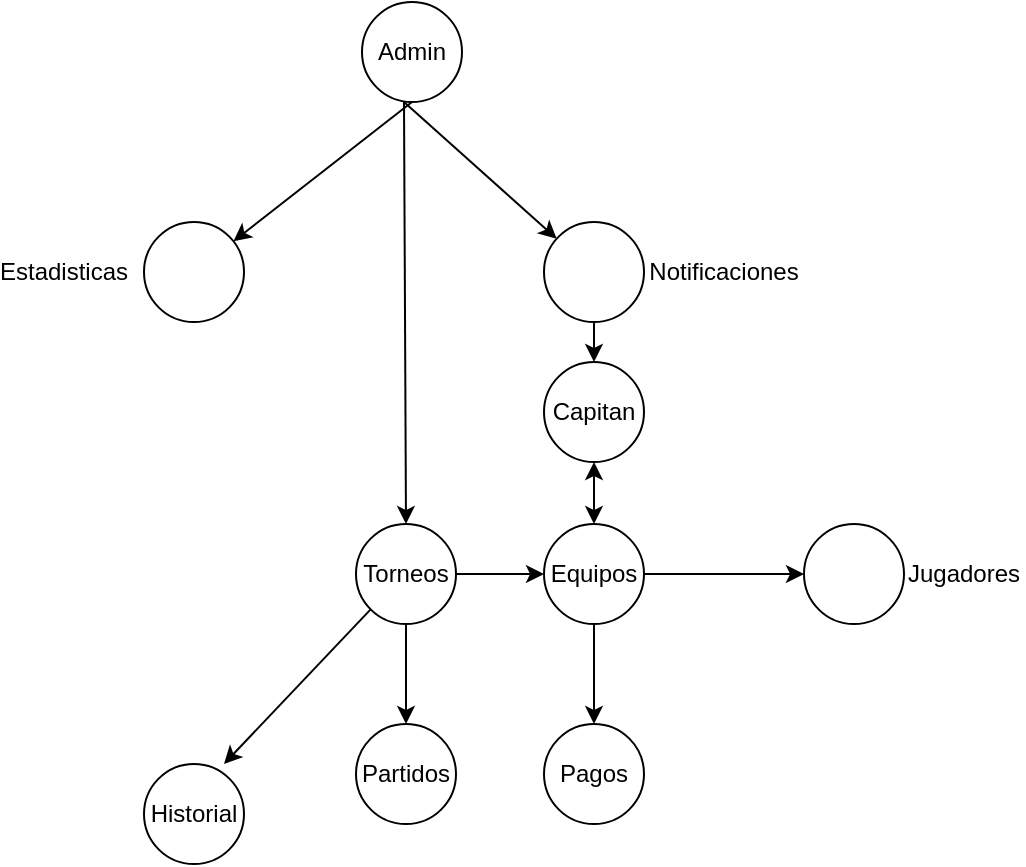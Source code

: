 <mxfile version="24.7.17" pages="4">
  <diagram name="Grafo" id="kR1l4ES_tml1vd7GNbjh">
    <mxGraphModel dx="1434" dy="744" grid="1" gridSize="10" guides="1" tooltips="1" connect="1" arrows="1" fold="1" page="1" pageScale="1" pageWidth="827" pageHeight="1169" math="0" shadow="0">
      <root>
        <mxCell id="0" />
        <mxCell id="1" parent="0" />
        <mxCell id="xTtgMqVnV01CXtq-qN-X-1" value="Admin" style="ellipse;whiteSpace=wrap;html=1;aspect=fixed;" parent="1" vertex="1">
          <mxGeometry x="389" y="50" width="50" height="50" as="geometry" />
        </mxCell>
        <mxCell id="xTtgMqVnV01CXtq-qN-X-3" value="" style="ellipse;whiteSpace=wrap;html=1;aspect=fixed;" parent="1" vertex="1">
          <mxGeometry x="280" y="160" width="50" height="50" as="geometry" />
        </mxCell>
        <mxCell id="xTtgMqVnV01CXtq-qN-X-4" value="" style="ellipse;whiteSpace=wrap;html=1;aspect=fixed;" parent="1" vertex="1">
          <mxGeometry x="480" y="160" width="50" height="50" as="geometry" />
        </mxCell>
        <mxCell id="xTtgMqVnV01CXtq-qN-X-5" value="Estadisticas" style="text;html=1;align=center;verticalAlign=middle;whiteSpace=wrap;rounded=0;" parent="1" vertex="1">
          <mxGeometry x="210" y="170" width="60" height="30" as="geometry" />
        </mxCell>
        <mxCell id="xTtgMqVnV01CXtq-qN-X-6" value="Notificaciones" style="text;html=1;align=center;verticalAlign=middle;whiteSpace=wrap;rounded=0;" parent="1" vertex="1">
          <mxGeometry x="540" y="170" width="60" height="30" as="geometry" />
        </mxCell>
        <mxCell id="xTtgMqVnV01CXtq-qN-X-7" value="" style="endArrow=classic;html=1;rounded=0;exitX=0.5;exitY=1;exitDx=0;exitDy=0;" parent="1" source="xTtgMqVnV01CXtq-qN-X-1" target="xTtgMqVnV01CXtq-qN-X-3" edge="1">
          <mxGeometry width="50" height="50" relative="1" as="geometry">
            <mxPoint x="390" y="250" as="sourcePoint" />
            <mxPoint x="440" y="200" as="targetPoint" />
          </mxGeometry>
        </mxCell>
        <mxCell id="xTtgMqVnV01CXtq-qN-X-9" value="" style="endArrow=classic;html=1;rounded=0;" parent="1" target="xTtgMqVnV01CXtq-qN-X-4" edge="1">
          <mxGeometry width="50" height="50" relative="1" as="geometry">
            <mxPoint x="410" y="100" as="sourcePoint" />
            <mxPoint x="335" y="180" as="targetPoint" />
          </mxGeometry>
        </mxCell>
        <mxCell id="xTtgMqVnV01CXtq-qN-X-27" value="" style="edgeStyle=orthogonalEdgeStyle;rounded=0;orthogonalLoop=1;jettySize=auto;html=1;" parent="1" source="xTtgMqVnV01CXtq-qN-X-10" target="xTtgMqVnV01CXtq-qN-X-11" edge="1">
          <mxGeometry relative="1" as="geometry" />
        </mxCell>
        <mxCell id="xTtgMqVnV01CXtq-qN-X-28" value="" style="edgeStyle=orthogonalEdgeStyle;rounded=0;orthogonalLoop=1;jettySize=auto;html=1;" parent="1" source="xTtgMqVnV01CXtq-qN-X-10" target="xTtgMqVnV01CXtq-qN-X-18" edge="1">
          <mxGeometry relative="1" as="geometry" />
        </mxCell>
        <mxCell id="xTtgMqVnV01CXtq-qN-X-10" value="Torneos" style="ellipse;whiteSpace=wrap;html=1;aspect=fixed;" parent="1" vertex="1">
          <mxGeometry x="386" y="311" width="50" height="50" as="geometry" />
        </mxCell>
        <mxCell id="xTtgMqVnV01CXtq-qN-X-13" value="" style="edgeStyle=orthogonalEdgeStyle;rounded=0;orthogonalLoop=1;jettySize=auto;html=1;" parent="1" source="xTtgMqVnV01CXtq-qN-X-11" target="xTtgMqVnV01CXtq-qN-X-12" edge="1">
          <mxGeometry relative="1" as="geometry" />
        </mxCell>
        <mxCell id="xTtgMqVnV01CXtq-qN-X-34" value="" style="edgeStyle=orthogonalEdgeStyle;rounded=0;orthogonalLoop=1;jettySize=auto;html=1;" parent="1" source="xTtgMqVnV01CXtq-qN-X-11" target="xTtgMqVnV01CXtq-qN-X-16" edge="1">
          <mxGeometry relative="1" as="geometry" />
        </mxCell>
        <mxCell id="xTtgMqVnV01CXtq-qN-X-11" value="Equipos" style="ellipse;whiteSpace=wrap;html=1;aspect=fixed;" parent="1" vertex="1">
          <mxGeometry x="480" y="311" width="50" height="50" as="geometry" />
        </mxCell>
        <mxCell id="xTtgMqVnV01CXtq-qN-X-12" value="" style="ellipse;whiteSpace=wrap;html=1;aspect=fixed;" parent="1" vertex="1">
          <mxGeometry x="610" y="311" width="50" height="50" as="geometry" />
        </mxCell>
        <mxCell id="xTtgMqVnV01CXtq-qN-X-14" value="Jugadores" style="text;html=1;align=center;verticalAlign=middle;whiteSpace=wrap;rounded=0;" parent="1" vertex="1">
          <mxGeometry x="660" y="321" width="60" height="30" as="geometry" />
        </mxCell>
        <mxCell id="xTtgMqVnV01CXtq-qN-X-16" value="Pagos" style="ellipse;whiteSpace=wrap;html=1;aspect=fixed;" parent="1" vertex="1">
          <mxGeometry x="480" y="411" width="50" height="50" as="geometry" />
        </mxCell>
        <mxCell id="xTtgMqVnV01CXtq-qN-X-18" value="Partidos" style="ellipse;whiteSpace=wrap;html=1;aspect=fixed;" parent="1" vertex="1">
          <mxGeometry x="386" y="411" width="50" height="50" as="geometry" />
        </mxCell>
        <mxCell id="xTtgMqVnV01CXtq-qN-X-21" value="Historial" style="ellipse;whiteSpace=wrap;html=1;aspect=fixed;" parent="1" vertex="1">
          <mxGeometry x="280" y="431" width="50" height="50" as="geometry" />
        </mxCell>
        <mxCell id="xTtgMqVnV01CXtq-qN-X-22" value="Capitan" style="ellipse;whiteSpace=wrap;html=1;aspect=fixed;" parent="1" vertex="1">
          <mxGeometry x="480" y="230" width="50" height="50" as="geometry" />
        </mxCell>
        <mxCell id="xTtgMqVnV01CXtq-qN-X-23" value="" style="endArrow=classic;html=1;rounded=0;entryX=0.5;entryY=0;entryDx=0;entryDy=0;" parent="1" target="xTtgMqVnV01CXtq-qN-X-10" edge="1">
          <mxGeometry width="50" height="50" relative="1" as="geometry">
            <mxPoint x="410" y="100" as="sourcePoint" />
            <mxPoint x="440" y="350" as="targetPoint" />
          </mxGeometry>
        </mxCell>
        <mxCell id="xTtgMqVnV01CXtq-qN-X-31" value="" style="endArrow=classic;html=1;rounded=0;exitX=0;exitY=1;exitDx=0;exitDy=0;entryX=0.8;entryY=0;entryDx=0;entryDy=0;entryPerimeter=0;" parent="1" source="xTtgMqVnV01CXtq-qN-X-10" target="xTtgMqVnV01CXtq-qN-X-21" edge="1">
          <mxGeometry width="50" height="50" relative="1" as="geometry">
            <mxPoint x="390" y="421" as="sourcePoint" />
            <mxPoint x="440" y="371" as="targetPoint" />
          </mxGeometry>
        </mxCell>
        <mxCell id="xTtgMqVnV01CXtq-qN-X-32" value="" style="endArrow=classic;html=1;rounded=0;exitX=0.5;exitY=1;exitDx=0;exitDy=0;entryX=0.5;entryY=0;entryDx=0;entryDy=0;" parent="1" source="xTtgMqVnV01CXtq-qN-X-4" target="xTtgMqVnV01CXtq-qN-X-22" edge="1">
          <mxGeometry width="50" height="50" relative="1" as="geometry">
            <mxPoint x="390" y="400" as="sourcePoint" />
            <mxPoint x="440" y="350" as="targetPoint" />
          </mxGeometry>
        </mxCell>
        <mxCell id="xTtgMqVnV01CXtq-qN-X-35" value="" style="endArrow=classic;startArrow=classic;html=1;rounded=0;entryX=0.5;entryY=1;entryDx=0;entryDy=0;exitX=0.5;exitY=0;exitDx=0;exitDy=0;" parent="1" source="xTtgMqVnV01CXtq-qN-X-11" target="xTtgMqVnV01CXtq-qN-X-22" edge="1">
          <mxGeometry width="50" height="50" relative="1" as="geometry">
            <mxPoint x="390" y="400" as="sourcePoint" />
            <mxPoint x="440" y="350" as="targetPoint" />
          </mxGeometry>
        </mxCell>
      </root>
    </mxGraphModel>
  </diagram>
  <diagram id="u-eOetQOemC6z7BAp8gV" name="arbol">
    <mxGraphModel dx="1687" dy="875" grid="1" gridSize="10" guides="1" tooltips="1" connect="1" arrows="1" fold="1" page="1" pageScale="1" pageWidth="3300" pageHeight="4681" math="0" shadow="0">
      <root>
        <mxCell id="0" />
        <mxCell id="1" parent="0" />
        <mxCell id="lvAw8Bhk9pZhwZXTdaIS-1" value="Jogo&lt;br&gt;Futsball" style="ellipse;whiteSpace=wrap;html=1;aspect=fixed;" parent="1" vertex="1">
          <mxGeometry x="830" y="150" width="60" height="60" as="geometry" />
        </mxCell>
        <mxCell id="lvAw8Bhk9pZhwZXTdaIS-2" value="Torneos" style="ellipse;whiteSpace=wrap;html=1;aspect=fixed;" parent="1" vertex="1">
          <mxGeometry x="450" y="330" width="60" height="60" as="geometry" />
        </mxCell>
        <mxCell id="etLbPxnCc740pWP46gMR-2" value="" style="edgeStyle=orthogonalEdgeStyle;rounded=0;orthogonalLoop=1;jettySize=auto;html=1;" edge="1" parent="1" source="lvAw8Bhk9pZhwZXTdaIS-3" target="etLbPxnCc740pWP46gMR-1">
          <mxGeometry relative="1" as="geometry" />
        </mxCell>
        <mxCell id="lvAw8Bhk9pZhwZXTdaIS-3" value="equipos" style="ellipse;whiteSpace=wrap;html=1;aspect=fixed;" parent="1" vertex="1">
          <mxGeometry x="80" y="470" width="60" height="60" as="geometry" />
        </mxCell>
        <mxCell id="etLbPxnCc740pWP46gMR-1" value="juadores" style="ellipse;whiteSpace=wrap;html=1;aspect=fixed;" vertex="1" parent="1">
          <mxGeometry x="20" y="610" width="60" height="60" as="geometry" />
        </mxCell>
        <mxCell id="etLbPxnCc740pWP46gMR-7" value="" style="edgeStyle=orthogonalEdgeStyle;rounded=0;orthogonalLoop=1;jettySize=auto;html=1;" edge="1" parent="1" source="etLbPxnCc740pWP46gMR-3" target="etLbPxnCc740pWP46gMR-5">
          <mxGeometry relative="1" as="geometry" />
        </mxCell>
        <mxCell id="etLbPxnCc740pWP46gMR-3" value="partidos" style="ellipse;whiteSpace=wrap;html=1;aspect=fixed;" vertex="1" parent="1">
          <mxGeometry x="140" y="610" width="60" height="60" as="geometry" />
        </mxCell>
        <mxCell id="etLbPxnCc740pWP46gMR-4" value="" style="endArrow=classic;html=1;rounded=0;entryX=0.5;entryY=0;entryDx=0;entryDy=0;" edge="1" parent="1" target="etLbPxnCc740pWP46gMR-3">
          <mxGeometry width="50" height="50" relative="1" as="geometry">
            <mxPoint x="110" y="570" as="sourcePoint" />
            <mxPoint x="250" y="650" as="targetPoint" />
            <Array as="points">
              <mxPoint x="170" y="570" />
            </Array>
          </mxGeometry>
        </mxCell>
        <mxCell id="etLbPxnCc740pWP46gMR-5" value="Detalle" style="ellipse;whiteSpace=wrap;html=1;aspect=fixed;" vertex="1" parent="1">
          <mxGeometry x="140" y="730" width="60" height="60" as="geometry" />
        </mxCell>
        <mxCell id="etLbPxnCc740pWP46gMR-6" value="Estadis." style="ellipse;whiteSpace=wrap;html=1;aspect=fixed;" vertex="1" parent="1">
          <mxGeometry x="240" y="730" width="60" height="60" as="geometry" />
        </mxCell>
        <mxCell id="etLbPxnCc740pWP46gMR-8" value="" style="endArrow=classic;html=1;rounded=0;entryX=0.5;entryY=0;entryDx=0;entryDy=0;" edge="1" parent="1" target="etLbPxnCc740pWP46gMR-6">
          <mxGeometry width="50" height="50" relative="1" as="geometry">
            <mxPoint x="170" y="700" as="sourcePoint" />
            <mxPoint x="250" y="650" as="targetPoint" />
            <Array as="points">
              <mxPoint x="270" y="700" />
            </Array>
          </mxGeometry>
        </mxCell>
        <mxCell id="etLbPxnCc740pWP46gMR-12" value="" style="edgeStyle=orthogonalEdgeStyle;rounded=0;orthogonalLoop=1;jettySize=auto;html=1;" edge="1" parent="1" source="etLbPxnCc740pWP46gMR-9" target="etLbPxnCc740pWP46gMR-11">
          <mxGeometry relative="1" as="geometry" />
        </mxCell>
        <mxCell id="etLbPxnCc740pWP46gMR-9" value="Pagos" style="ellipse;whiteSpace=wrap;html=1;aspect=fixed;" vertex="1" parent="1">
          <mxGeometry x="310" y="600" width="60" height="60" as="geometry" />
        </mxCell>
        <mxCell id="etLbPxnCc740pWP46gMR-10" value="" style="endArrow=classic;html=1;rounded=0;entryX=0.5;entryY=0;entryDx=0;entryDy=0;" edge="1" parent="1" target="etLbPxnCc740pWP46gMR-9">
          <mxGeometry width="50" height="50" relative="1" as="geometry">
            <mxPoint x="170" y="570" as="sourcePoint" />
            <mxPoint x="410" y="570" as="targetPoint" />
            <Array as="points">
              <mxPoint x="340" y="570" />
            </Array>
          </mxGeometry>
        </mxCell>
        <mxCell id="etLbPxnCc740pWP46gMR-11" value="Estado" style="ellipse;whiteSpace=wrap;html=1;aspect=fixed;" vertex="1" parent="1">
          <mxGeometry x="310" y="730" width="60" height="60" as="geometry" />
        </mxCell>
        <mxCell id="etLbPxnCc740pWP46gMR-13" value="Hitstorial" style="ellipse;whiteSpace=wrap;html=1;aspect=fixed;" vertex="1" parent="1">
          <mxGeometry x="390" y="730" width="60" height="60" as="geometry" />
        </mxCell>
        <mxCell id="etLbPxnCc740pWP46gMR-14" value="" style="endArrow=classic;html=1;rounded=0;entryX=0.5;entryY=0;entryDx=0;entryDy=0;" edge="1" parent="1" target="etLbPxnCc740pWP46gMR-13">
          <mxGeometry width="50" height="50" relative="1" as="geometry">
            <mxPoint x="340" y="690" as="sourcePoint" />
            <mxPoint x="410" y="570" as="targetPoint" />
            <Array as="points">
              <mxPoint x="420" y="690" />
            </Array>
          </mxGeometry>
        </mxCell>
        <mxCell id="etLbPxnCc740pWP46gMR-15" value="Clasifi." style="ellipse;whiteSpace=wrap;html=1;aspect=fixed;" vertex="1" parent="1">
          <mxGeometry x="470" y="480" width="60" height="60" as="geometry" />
        </mxCell>
        <mxCell id="etLbPxnCc740pWP46gMR-17" value="" style="endArrow=classic;html=1;rounded=0;exitX=0.5;exitY=1;exitDx=0;exitDy=0;entryX=0.5;entryY=0;entryDx=0;entryDy=0;" edge="1" parent="1" source="lvAw8Bhk9pZhwZXTdaIS-2" target="etLbPxnCc740pWP46gMR-15">
          <mxGeometry width="50" height="50" relative="1" as="geometry">
            <mxPoint x="330" y="500" as="sourcePoint" />
            <mxPoint x="530" y="470" as="targetPoint" />
            <Array as="points">
              <mxPoint x="480" y="440" />
              <mxPoint x="500" y="440" />
            </Array>
          </mxGeometry>
        </mxCell>
        <mxCell id="etLbPxnCc740pWP46gMR-19" value="" style="edgeStyle=orthogonalEdgeStyle;rounded=0;orthogonalLoop=1;jettySize=auto;html=1;exitX=0.5;exitY=1;exitDx=0;exitDy=0;" edge="1" parent="1" target="etLbPxnCc740pWP46gMR-20" source="etLbPxnCc740pWP46gMR-15">
          <mxGeometry relative="1" as="geometry">
            <mxPoint x="500" y="610" as="sourcePoint" />
          </mxGeometry>
        </mxCell>
        <mxCell id="etLbPxnCc740pWP46gMR-20" value="Clasifi&lt;br&gt;General" style="ellipse;whiteSpace=wrap;html=1;aspect=fixed;" vertex="1" parent="1">
          <mxGeometry x="470" y="680" width="60" height="60" as="geometry" />
        </mxCell>
        <mxCell id="etLbPxnCc740pWP46gMR-21" value="Playoffs" style="ellipse;whiteSpace=wrap;html=1;aspect=fixed;" vertex="1" parent="1">
          <mxGeometry x="550" y="680" width="60" height="60" as="geometry" />
        </mxCell>
        <mxCell id="etLbPxnCc740pWP46gMR-22" value="" style="endArrow=classic;html=1;rounded=0;entryX=0.5;entryY=0;entryDx=0;entryDy=0;" edge="1" parent="1">
          <mxGeometry width="50" height="50" relative="1" as="geometry">
            <mxPoint x="500" y="640" as="sourcePoint" />
            <mxPoint x="580" y="680.0" as="targetPoint" />
            <Array as="points">
              <mxPoint x="580" y="640" />
            </Array>
          </mxGeometry>
        </mxCell>
        <mxCell id="etLbPxnCc740pWP46gMR-23" value="Historial" style="ellipse;whiteSpace=wrap;html=1;aspect=fixed;" vertex="1" parent="1">
          <mxGeometry x="660" y="470" width="60" height="60" as="geometry" />
        </mxCell>
        <mxCell id="etLbPxnCc740pWP46gMR-24" value="" style="edgeStyle=orthogonalEdgeStyle;rounded=0;orthogonalLoop=1;jettySize=auto;html=1;" edge="1" parent="1" target="etLbPxnCc740pWP46gMR-25">
          <mxGeometry relative="1" as="geometry">
            <mxPoint x="690" y="530" as="sourcePoint" />
          </mxGeometry>
        </mxCell>
        <mxCell id="etLbPxnCc740pWP46gMR-25" value="Result" style="ellipse;whiteSpace=wrap;html=1;aspect=fixed;" vertex="1" parent="1">
          <mxGeometry x="660" y="600" width="60" height="60" as="geometry" />
        </mxCell>
        <mxCell id="etLbPxnCc740pWP46gMR-29" value="" style="endArrow=classic;html=1;rounded=0;entryX=0.5;entryY=0;entryDx=0;entryDy=0;" edge="1" parent="1" target="lvAw8Bhk9pZhwZXTdaIS-3">
          <mxGeometry width="50" height="50" relative="1" as="geometry">
            <mxPoint x="480" y="440" as="sourcePoint" />
            <mxPoint x="450" y="610" as="targetPoint" />
            <Array as="points">
              <mxPoint x="110" y="440" />
            </Array>
          </mxGeometry>
        </mxCell>
        <mxCell id="etLbPxnCc740pWP46gMR-30" value="" style="endArrow=classic;html=1;rounded=0;entryX=0.5;entryY=0;entryDx=0;entryDy=0;" edge="1" parent="1" target="etLbPxnCc740pWP46gMR-23">
          <mxGeometry width="50" height="50" relative="1" as="geometry">
            <mxPoint x="500" y="440" as="sourcePoint" />
            <mxPoint x="450" y="670" as="targetPoint" />
            <Array as="points">
              <mxPoint x="690" y="440" />
            </Array>
          </mxGeometry>
        </mxCell>
        <mxCell id="etLbPxnCc740pWP46gMR-31" value="Admin." style="ellipse;whiteSpace=wrap;html=1;aspect=fixed;" vertex="1" parent="1">
          <mxGeometry x="830" y="340" width="60" height="60" as="geometry" />
        </mxCell>
        <mxCell id="etLbPxnCc740pWP46gMR-32" value="" style="edgeStyle=orthogonalEdgeStyle;rounded=0;orthogonalLoop=1;jettySize=auto;html=1;" edge="1" parent="1" target="etLbPxnCc740pWP46gMR-33">
          <mxGeometry relative="1" as="geometry">
            <mxPoint x="860" y="400" as="sourcePoint" />
            <Array as="points">
              <mxPoint x="860" y="480" />
              <mxPoint x="790" y="480" />
            </Array>
          </mxGeometry>
        </mxCell>
        <mxCell id="etLbPxnCc740pWP46gMR-33" value="Control&amp;nbsp;&lt;br&gt;Torn" style="ellipse;whiteSpace=wrap;html=1;aspect=fixed;" vertex="1" parent="1">
          <mxGeometry x="760" y="550" width="60" height="60" as="geometry" />
        </mxCell>
        <mxCell id="etLbPxnCc740pWP46gMR-34" value="Gestion&lt;br&gt;Equipo" style="ellipse;whiteSpace=wrap;html=1;aspect=fixed;" vertex="1" parent="1">
          <mxGeometry x="860" y="550" width="60" height="60" as="geometry" />
        </mxCell>
        <mxCell id="etLbPxnCc740pWP46gMR-35" value="Registro&lt;br&gt;Gol&lt;br&gt;Tarj" style="ellipse;whiteSpace=wrap;html=1;aspect=fixed;" vertex="1" parent="1">
          <mxGeometry x="950" y="550" width="60" height="60" as="geometry" />
        </mxCell>
        <mxCell id="etLbPxnCc740pWP46gMR-36" value="" style="endArrow=classic;html=1;rounded=0;entryX=0.5;entryY=0;entryDx=0;entryDy=0;" edge="1" parent="1" target="etLbPxnCc740pWP46gMR-35">
          <mxGeometry width="50" height="50" relative="1" as="geometry">
            <mxPoint x="860" y="480" as="sourcePoint" />
            <mxPoint x="830" y="610" as="targetPoint" />
            <Array as="points">
              <mxPoint x="980" y="480" />
            </Array>
          </mxGeometry>
        </mxCell>
        <mxCell id="etLbPxnCc740pWP46gMR-37" value="" style="endArrow=classic;html=1;rounded=0;entryX=0.5;entryY=0;entryDx=0;entryDy=0;" edge="1" parent="1" target="etLbPxnCc740pWP46gMR-34">
          <mxGeometry width="50" height="50" relative="1" as="geometry">
            <mxPoint x="890" y="480" as="sourcePoint" />
            <mxPoint x="870" y="520" as="targetPoint" />
          </mxGeometry>
        </mxCell>
        <mxCell id="etLbPxnCc740pWP46gMR-38" value="Notifica" style="ellipse;whiteSpace=wrap;html=1;aspect=fixed;" vertex="1" parent="1">
          <mxGeometry x="1110" y="350" width="60" height="60" as="geometry" />
        </mxCell>
        <mxCell id="etLbPxnCc740pWP46gMR-39" value="" style="edgeStyle=orthogonalEdgeStyle;rounded=0;orthogonalLoop=1;jettySize=auto;html=1;" edge="1" parent="1" target="etLbPxnCc740pWP46gMR-40">
          <mxGeometry relative="1" as="geometry">
            <mxPoint x="1140" y="410" as="sourcePoint" />
            <Array as="points">
              <mxPoint x="1140" y="490" />
              <mxPoint x="1070" y="490" />
            </Array>
          </mxGeometry>
        </mxCell>
        <mxCell id="etLbPxnCc740pWP46gMR-40" value="Adminis" style="ellipse;whiteSpace=wrap;html=1;aspect=fixed;" vertex="1" parent="1">
          <mxGeometry x="1040" y="560" width="60" height="60" as="geometry" />
        </mxCell>
        <mxCell id="etLbPxnCc740pWP46gMR-42" value="Jugadores" style="ellipse;whiteSpace=wrap;html=1;aspect=fixed;" vertex="1" parent="1">
          <mxGeometry x="1230" y="560" width="60" height="60" as="geometry" />
        </mxCell>
        <mxCell id="etLbPxnCc740pWP46gMR-43" value="" style="endArrow=classic;html=1;rounded=0;entryX=0.5;entryY=0;entryDx=0;entryDy=0;" edge="1" parent="1" target="etLbPxnCc740pWP46gMR-42">
          <mxGeometry width="50" height="50" relative="1" as="geometry">
            <mxPoint x="1140" y="490" as="sourcePoint" />
            <mxPoint x="1110" y="620" as="targetPoint" />
            <Array as="points">
              <mxPoint x="1260" y="490" />
            </Array>
          </mxGeometry>
        </mxCell>
        <mxCell id="etLbPxnCc740pWP46gMR-52" value="" style="endArrow=classic;html=1;rounded=0;exitX=0.5;exitY=1;exitDx=0;exitDy=0;entryX=0.5;entryY=0;entryDx=0;entryDy=0;" edge="1" parent="1" source="lvAw8Bhk9pZhwZXTdaIS-1" target="etLbPxnCc740pWP46gMR-31">
          <mxGeometry width="50" height="50" relative="1" as="geometry">
            <mxPoint x="960" y="580" as="sourcePoint" />
            <mxPoint x="1010" y="530" as="targetPoint" />
          </mxGeometry>
        </mxCell>
        <mxCell id="etLbPxnCc740pWP46gMR-53" value="" style="endArrow=classic;html=1;rounded=0;entryX=0.5;entryY=0;entryDx=0;entryDy=0;" edge="1" parent="1" target="lvAw8Bhk9pZhwZXTdaIS-2">
          <mxGeometry width="50" height="50" relative="1" as="geometry">
            <mxPoint x="860" y="290" as="sourcePoint" />
            <mxPoint x="1010" y="530" as="targetPoint" />
            <Array as="points">
              <mxPoint x="480" y="290" />
            </Array>
          </mxGeometry>
        </mxCell>
        <mxCell id="etLbPxnCc740pWP46gMR-54" value="" style="endArrow=classic;html=1;rounded=0;entryX=0.5;entryY=0;entryDx=0;entryDy=0;" edge="1" parent="1" target="etLbPxnCc740pWP46gMR-38">
          <mxGeometry width="50" height="50" relative="1" as="geometry">
            <mxPoint x="860" y="290" as="sourcePoint" />
            <mxPoint x="490" y="340" as="targetPoint" />
            <Array as="points">
              <mxPoint x="1140" y="290" />
            </Array>
          </mxGeometry>
        </mxCell>
      </root>
    </mxGraphModel>
  </diagram>
  <diagram id="CA2xLfg_jhFSyWaMM2pA" name="Página-3">
    <mxGraphModel dx="1434" dy="744" grid="1" gridSize="10" guides="1" tooltips="1" connect="1" arrows="1" fold="1" page="1" pageScale="1" pageWidth="3300" pageHeight="4681" math="0" shadow="0">
      <root>
        <mxCell id="0" />
        <mxCell id="1" parent="0" />
      </root>
    </mxGraphModel>
  </diagram>
  <diagram id="Rg8rWYRKU3aPGCjw8a13" name="Página-4">
    <mxGraphModel dx="5736" dy="2976" grid="1" gridSize="10" guides="1" tooltips="1" connect="1" arrows="1" fold="1" page="1" pageScale="1" pageWidth="4681" pageHeight="3300" math="0" shadow="0">
      <root>
        <mxCell id="0" />
        <mxCell id="1" parent="0" />
        <mxCell id="l23KXFixh7-dneJGnEsH-3" value="" style="edgeStyle=orthogonalEdgeStyle;rounded=0;orthogonalLoop=1;jettySize=auto;html=1;" edge="1" parent="1" target="l23KXFixh7-dneJGnEsH-2">
          <mxGeometry relative="1" as="geometry">
            <mxPoint x="2770" y="1810" as="sourcePoint" />
            <Array as="points">
              <mxPoint x="2810" y="1810" />
              <mxPoint x="2810" y="1680" />
            </Array>
          </mxGeometry>
        </mxCell>
        <mxCell id="l23KXFixh7-dneJGnEsH-2" value="Sign in" style="rounded=1;whiteSpace=wrap;html=1;" vertex="1" parent="1">
          <mxGeometry x="2870" y="1660" width="140" height="45" as="geometry" />
        </mxCell>
        <mxCell id="l23KXFixh7-dneJGnEsH-4" value="&lt;div&gt;Sing up&lt;/div&gt;" style="rounded=1;whiteSpace=wrap;html=1;" vertex="1" parent="1">
          <mxGeometry x="2860" y="1785" width="140" height="50" as="geometry" />
        </mxCell>
        <mxCell id="l23KXFixh7-dneJGnEsH-5" value="" style="endArrow=classic;html=1;rounded=0;entryX=0;entryY=0.5;entryDx=0;entryDy=0;exitX=1;exitY=0.5;exitDx=0;exitDy=0;" edge="1" parent="1" target="l23KXFixh7-dneJGnEsH-4">
          <mxGeometry width="50" height="50" relative="1" as="geometry">
            <mxPoint x="2770" y="1810" as="sourcePoint" />
            <mxPoint x="2820" y="1765" as="targetPoint" />
          </mxGeometry>
        </mxCell>
        <mxCell id="l23KXFixh7-dneJGnEsH-6" value="Recover user" style="rounded=1;whiteSpace=wrap;html=1;" vertex="1" parent="1">
          <mxGeometry x="2860" y="1900" width="140" height="50" as="geometry" />
        </mxCell>
        <mxCell id="l23KXFixh7-dneJGnEsH-7" value="" style="endArrow=classic;html=1;rounded=0;entryX=0;entryY=0.5;entryDx=0;entryDy=0;exitX=1;exitY=0.5;exitDx=0;exitDy=0;" edge="1" parent="1" target="l23KXFixh7-dneJGnEsH-6">
          <mxGeometry width="50" height="50" relative="1" as="geometry">
            <mxPoint x="2770" y="1810" as="sourcePoint" />
            <mxPoint x="2860" y="1949.5" as="targetPoint" />
            <Array as="points">
              <mxPoint x="2810" y="1810" />
              <mxPoint x="2810" y="1925" />
            </Array>
          </mxGeometry>
        </mxCell>
        <mxCell id="l23KXFixh7-dneJGnEsH-14" value="tbl_users" style="swimlane;whiteSpace=wrap;html=1;" vertex="1" parent="1">
          <mxGeometry x="4240" y="1852.5" width="210" height="327.5" as="geometry" />
        </mxCell>
        <mxCell id="l23KXFixh7-dneJGnEsH-13" value="PK_US_ID" style="text;strokeColor=none;fillColor=none;align=left;verticalAlign=middle;spacingLeft=4;spacingRight=4;overflow=hidden;points=[[0,0.5],[1,0.5]];portConstraint=eastwest;rotatable=0;whiteSpace=wrap;html=1;" vertex="1" parent="l23KXFixh7-dneJGnEsH-14">
          <mxGeometry y="30" width="200" height="30" as="geometry" />
        </mxCell>
        <mxCell id="l23KXFixh7-dneJGnEsH-17" value="US_NAME" style="text;strokeColor=none;fillColor=none;align=left;verticalAlign=middle;spacingLeft=4;spacingRight=4;overflow=hidden;points=[[0,0.5],[1,0.5]];portConstraint=eastwest;rotatable=0;whiteSpace=wrap;html=1;" vertex="1" parent="l23KXFixh7-dneJGnEsH-14">
          <mxGeometry y="60" width="200" height="30" as="geometry" />
        </mxCell>
        <mxCell id="l23KXFixh7-dneJGnEsH-19" value="US_EMAIL" style="text;strokeColor=none;fillColor=none;align=left;verticalAlign=middle;spacingLeft=4;spacingRight=4;overflow=hidden;points=[[0,0.5],[1,0.5]];portConstraint=eastwest;rotatable=0;whiteSpace=wrap;html=1;" vertex="1" parent="l23KXFixh7-dneJGnEsH-14">
          <mxGeometry y="120" width="200" height="30" as="geometry" />
        </mxCell>
        <mxCell id="l23KXFixh7-dneJGnEsH-20" value="US_ROLE" style="text;strokeColor=none;fillColor=none;align=left;verticalAlign=middle;spacingLeft=4;spacingRight=4;overflow=hidden;points=[[0,0.5],[1,0.5]];portConstraint=eastwest;rotatable=0;whiteSpace=wrap;html=1;" vertex="1" parent="l23KXFixh7-dneJGnEsH-14">
          <mxGeometry y="150" width="200" height="30" as="geometry" />
        </mxCell>
        <mxCell id="l23KXFixh7-dneJGnEsH-21" value="US_PASSWORD" style="text;strokeColor=none;fillColor=none;align=left;verticalAlign=middle;spacingLeft=4;spacingRight=4;overflow=hidden;points=[[0,0.5],[1,0.5]];portConstraint=eastwest;rotatable=0;whiteSpace=wrap;html=1;" vertex="1" parent="l23KXFixh7-dneJGnEsH-14">
          <mxGeometry y="90" width="200" height="30" as="geometry" />
        </mxCell>
        <mxCell id="l23KXFixh7-dneJGnEsH-22" value="US_STATE" style="text;strokeColor=none;fillColor=none;align=left;verticalAlign=middle;spacingLeft=4;spacingRight=4;overflow=hidden;points=[[0,0.5],[1,0.5]];portConstraint=eastwest;rotatable=0;whiteSpace=wrap;html=1;" vertex="1" parent="l23KXFixh7-dneJGnEsH-14">
          <mxGeometry y="267.5" width="200" height="30" as="geometry" />
        </mxCell>
        <mxCell id="l23KXFixh7-dneJGnEsH-23" value="US_CREATEDAT" style="text;strokeColor=none;fillColor=none;align=left;verticalAlign=middle;spacingLeft=4;spacingRight=4;overflow=hidden;points=[[0,0.5],[1,0.5]];portConstraint=eastwest;rotatable=0;whiteSpace=wrap;html=1;" vertex="1" parent="l23KXFixh7-dneJGnEsH-14">
          <mxGeometry y="215" width="200" height="25" as="geometry" />
        </mxCell>
        <mxCell id="l23KXFixh7-dneJGnEsH-24" value="US_UPDATEAT" style="text;strokeColor=none;fillColor=none;align=left;verticalAlign=middle;spacingLeft=4;spacingRight=4;overflow=hidden;points=[[0,0.5],[1,0.5]];portConstraint=eastwest;rotatable=0;whiteSpace=wrap;html=1;" vertex="1" parent="l23KXFixh7-dneJGnEsH-14">
          <mxGeometry y="242.5" width="200" height="25" as="geometry" />
        </mxCell>
        <mxCell id="l23KXFixh7-dneJGnEsH-64" value="US_TOKEN" style="text;strokeColor=none;fillColor=none;align=left;verticalAlign=middle;spacingLeft=4;spacingRight=4;overflow=hidden;points=[[0,0.5],[1,0.5]];portConstraint=eastwest;rotatable=0;whiteSpace=wrap;html=1;" vertex="1" parent="l23KXFixh7-dneJGnEsH-14">
          <mxGeometry y="180" width="200" height="25" as="geometry" />
        </mxCell>
        <mxCell id="l23KXFixh7-dneJGnEsH-200" value="" style="rounded=0;whiteSpace=wrap;html=1;fillColor=none;dashed=1;strokeColor=#99FF33;strokeWidth=8;" vertex="1" parent="l23KXFixh7-dneJGnEsH-14">
          <mxGeometry x="-1520" y="-330" width="1940" height="750" as="geometry" />
        </mxCell>
        <mxCell id="l23KXFixh7-dneJGnEsH-30" value="" style="image;aspect=fixed;html=1;points=[];align=center;fontSize=12;image=img/lib/azure2/storage/Storage_Accounts.svg;" vertex="1" parent="1">
          <mxGeometry x="2050.62" y="1778.5" width="189.38" height="151.5" as="geometry" />
        </mxCell>
        <mxCell id="l23KXFixh7-dneJGnEsH-31" value="Plataform web" style="text;html=1;align=center;verticalAlign=middle;resizable=0;points=[];autosize=1;strokeColor=none;fillColor=none;" vertex="1" parent="1">
          <mxGeometry x="2095.31" y="1730" width="100" height="30" as="geometry" />
        </mxCell>
        <mxCell id="l23KXFixh7-dneJGnEsH-34" value="" style="group" vertex="1" connectable="0" parent="1">
          <mxGeometry x="3490" y="1722.5" width="220" height="220" as="geometry" />
        </mxCell>
        <mxCell id="l23KXFixh7-dneJGnEsH-32" value="" style="rounded=0;whiteSpace=wrap;html=1;dashed=1;dashPattern=8 8;gradientColor=none;fillColor=none;" vertex="1" parent="l23KXFixh7-dneJGnEsH-34">
          <mxGeometry width="220" height="220" as="geometry" />
        </mxCell>
        <mxCell id="l23KXFixh7-dneJGnEsH-28" value="" style="image;aspect=fixed;html=1;points=[];align=center;fontSize=12;image=img/lib/azure2/analytics/Azure_Databricks.svg;" vertex="1" parent="l23KXFixh7-dneJGnEsH-34">
          <mxGeometry x="63.6" y="59.76" width="92.8" height="100.48" as="geometry" />
        </mxCell>
        <mxCell id="l23KXFixh7-dneJGnEsH-33" value="Microserver Authentication" style="text;html=1;align=center;verticalAlign=middle;resizable=0;points=[];autosize=1;strokeColor=none;fillColor=none;" vertex="1" parent="l23KXFixh7-dneJGnEsH-34">
          <mxGeometry x="30" y="-30" width="160" height="30" as="geometry" />
        </mxCell>
        <mxCell id="l23KXFixh7-dneJGnEsH-35" value="" style="endArrow=classic;html=1;rounded=0;exitX=1;exitY=0.5;exitDx=0;exitDy=0;" edge="1" parent="1">
          <mxGeometry width="50" height="50" relative="1" as="geometry">
            <mxPoint x="3040" y="1681.88" as="sourcePoint" />
            <mxPoint x="3280" y="1682" as="targetPoint" />
          </mxGeometry>
        </mxCell>
        <mxCell id="l23KXFixh7-dneJGnEsH-36" value="User , Password&amp;nbsp;&lt;br&gt;or&lt;br&gt;Google Sing in" style="text;html=1;align=center;verticalAlign=middle;resizable=0;points=[];autosize=1;strokeColor=none;fillColor=none;" vertex="1" parent="1">
          <mxGeometry x="3090" y="1610" width="110" height="60" as="geometry" />
        </mxCell>
        <mxCell id="l23KXFixh7-dneJGnEsH-37" value="" style="endArrow=classic;html=1;rounded=0;exitX=1;exitY=0.5;exitDx=0;exitDy=0;" edge="1" parent="1">
          <mxGeometry width="50" height="50" relative="1" as="geometry">
            <mxPoint x="3040" y="1811.88" as="sourcePoint" />
            <mxPoint x="3280" y="1812" as="targetPoint" />
          </mxGeometry>
        </mxCell>
        <mxCell id="l23KXFixh7-dneJGnEsH-38" value="All Data&lt;br&gt;or&lt;br&gt;Google Sing Up" style="text;html=1;align=center;verticalAlign=middle;resizable=0;points=[];autosize=1;strokeColor=none;fillColor=none;" vertex="1" parent="1">
          <mxGeometry x="3090" y="1740" width="110" height="60" as="geometry" />
        </mxCell>
        <mxCell id="l23KXFixh7-dneJGnEsH-39" value="Email" style="text;html=1;align=center;verticalAlign=middle;resizable=0;points=[];autosize=1;strokeColor=none;fillColor=none;" vertex="1" parent="1">
          <mxGeometry x="3120" y="1900" width="50" height="30" as="geometry" />
        </mxCell>
        <mxCell id="l23KXFixh7-dneJGnEsH-40" value="" style="endArrow=classic;html=1;rounded=0;exitX=1;exitY=0.5;exitDx=0;exitDy=0;" edge="1" parent="1">
          <mxGeometry width="50" height="50" relative="1" as="geometry">
            <mxPoint x="3040" y="1930" as="sourcePoint" />
            <mxPoint x="3280" y="1930.12" as="targetPoint" />
          </mxGeometry>
        </mxCell>
        <mxCell id="l23KXFixh7-dneJGnEsH-41" value="" style="sketch=0;shadow=0;dashed=0;html=1;strokeColor=none;labelPosition=center;verticalLabelPosition=bottom;verticalAlign=top;outlineConnect=0;align=center;shape=mxgraph.office.databases.database;fillColor=#2072B8;" vertex="1" parent="1">
          <mxGeometry x="3930" y="1722.5" width="100" height="160" as="geometry" />
        </mxCell>
        <mxCell id="l23KXFixh7-dneJGnEsH-42" value="" style="endArrow=classic;html=1;rounded=0;exitX=1;exitY=0.5;exitDx=0;exitDy=0;" edge="1" parent="1">
          <mxGeometry width="50" height="50" relative="1" as="geometry">
            <mxPoint x="3720" y="1822.5" as="sourcePoint" />
            <mxPoint x="3880" y="1822.5" as="targetPoint" />
          </mxGeometry>
        </mxCell>
        <mxCell id="l23KXFixh7-dneJGnEsH-43" value="BBDD" style="text;html=1;align=center;verticalAlign=middle;resizable=0;points=[];autosize=1;strokeColor=none;fillColor=none;" vertex="1" parent="1">
          <mxGeometry x="3950" y="1682.5" width="60" height="30" as="geometry" />
        </mxCell>
        <mxCell id="l23KXFixh7-dneJGnEsH-44" value="" style="endArrow=classic;html=1;rounded=0;exitX=1;exitY=0.5;exitDx=0;exitDy=0;entryX=-0.008;entryY=0.861;entryDx=0;entryDy=0;entryPerimeter=0;" edge="1" parent="1" target="l23KXFixh7-dneJGnEsH-20">
          <mxGeometry width="50" height="50" relative="1" as="geometry">
            <mxPoint x="4060" y="1807.5" as="sourcePoint" />
            <mxPoint x="4100" y="1808" as="targetPoint" />
            <Array as="points">
              <mxPoint x="4170" y="1808" />
              <mxPoint x="4170" y="2028" />
            </Array>
          </mxGeometry>
        </mxCell>
        <mxCell id="l23KXFixh7-dneJGnEsH-46" value="" style="html=1;verticalLabelPosition=bottom;labelBackgroundColor=#ffffff;verticalAlign=top;shadow=0;dashed=0;strokeWidth=2;shape=mxgraph.ios7.misc.scroll_(vertical);fillColor=#a0a0a0;" vertex="1" parent="1">
          <mxGeometry x="3330" y="1650" width="6" height="341" as="geometry" />
        </mxCell>
        <mxCell id="l23KXFixh7-dneJGnEsH-47" value="" style="shape=curlyBracket;whiteSpace=wrap;html=1;rounded=1;flipH=1;labelPosition=right;verticalLabelPosition=middle;align=left;verticalAlign=middle;" vertex="1" parent="1">
          <mxGeometry x="3370" y="1670" width="20" height="168" as="geometry" />
        </mxCell>
        <mxCell id="l23KXFixh7-dneJGnEsH-48" value="" style="endArrow=classic;html=1;rounded=0;" edge="1" parent="1">
          <mxGeometry width="50" height="50" relative="1" as="geometry">
            <mxPoint x="3480" y="1760" as="sourcePoint" />
            <mxPoint x="3400" y="1760" as="targetPoint" />
          </mxGeometry>
        </mxCell>
        <mxCell id="l23KXFixh7-dneJGnEsH-49" value="Token" style="text;html=1;align=center;verticalAlign=middle;resizable=0;points=[];autosize=1;strokeColor=none;fillColor=none;" vertex="1" parent="1">
          <mxGeometry x="3410" y="1722.5" width="60" height="30" as="geometry" />
        </mxCell>
        <mxCell id="l23KXFixh7-dneJGnEsH-50" value="Email Alphanumber" style="text;html=1;align=center;verticalAlign=middle;resizable=0;points=[];autosize=1;strokeColor=none;fillColor=none;" vertex="1" parent="1">
          <mxGeometry x="3365" y="1890" width="130" height="30" as="geometry" />
        </mxCell>
        <mxCell id="l23KXFixh7-dneJGnEsH-51" value="" style="endArrow=classic;html=1;rounded=0;" edge="1" parent="1">
          <mxGeometry width="50" height="50" relative="1" as="geometry">
            <mxPoint x="3480" y="1930" as="sourcePoint" />
            <mxPoint x="3360" y="1930" as="targetPoint" />
          </mxGeometry>
        </mxCell>
        <mxCell id="l23KXFixh7-dneJGnEsH-65" value="" style="group" vertex="1" connectable="0" parent="1">
          <mxGeometry x="2530" y="840" width="220" height="220" as="geometry" />
        </mxCell>
        <mxCell id="l23KXFixh7-dneJGnEsH-66" value="" style="rounded=0;whiteSpace=wrap;html=1;dashed=1;dashPattern=8 8;gradientColor=none;fillColor=none;" vertex="1" parent="l23KXFixh7-dneJGnEsH-65">
          <mxGeometry width="220" height="220" as="geometry" />
        </mxCell>
        <mxCell id="l23KXFixh7-dneJGnEsH-67" value="" style="image;aspect=fixed;html=1;points=[];align=center;fontSize=12;image=img/lib/azure2/analytics/Azure_Databricks.svg;" vertex="1" parent="l23KXFixh7-dneJGnEsH-65">
          <mxGeometry x="63.6" y="59.76" width="92.8" height="100.48" as="geometry" />
        </mxCell>
        <mxCell id="l23KXFixh7-dneJGnEsH-69" value="CRUD de Torneos" style="rounded=1;whiteSpace=wrap;html=1;" vertex="1" parent="1">
          <mxGeometry x="2010" y="1240" width="140" height="45" as="geometry" />
        </mxCell>
        <mxCell id="l23KXFixh7-dneJGnEsH-70" value="Gestion de Equipos" style="rounded=1;whiteSpace=wrap;html=1;" vertex="1" parent="1">
          <mxGeometry x="2400" y="1240" width="140" height="45" as="geometry" />
        </mxCell>
        <mxCell id="l23KXFixh7-dneJGnEsH-71" value="Creacion automatica de calendario de partidos" style="rounded=1;whiteSpace=wrap;html=1;" vertex="1" parent="1">
          <mxGeometry x="3220" y="1240" width="140" height="45" as="geometry" />
        </mxCell>
        <mxCell id="l23KXFixh7-dneJGnEsH-72" value="Resultados" style="rounded=1;whiteSpace=wrap;html=1;" vertex="1" parent="1">
          <mxGeometry x="2580" y="1240" width="140" height="45" as="geometry" />
        </mxCell>
        <mxCell id="l23KXFixh7-dneJGnEsH-73" value="Sistema clasificacion" style="rounded=1;whiteSpace=wrap;html=1;" vertex="1" parent="1">
          <mxGeometry x="2740" y="1240" width="140" height="45" as="geometry" />
        </mxCell>
        <mxCell id="l23KXFixh7-dneJGnEsH-74" value="Historia de Torneos" style="rounded=1;whiteSpace=wrap;html=1;" vertex="1" parent="1">
          <mxGeometry x="3060" y="1240" width="140" height="45" as="geometry" />
        </mxCell>
        <mxCell id="l23KXFixh7-dneJGnEsH-75" value="Estado de Torneo" style="rounded=1;whiteSpace=wrap;html=1;" vertex="1" parent="1">
          <mxGeometry x="2890" y="1240" width="140" height="45" as="geometry" />
        </mxCell>
        <mxCell id="l23KXFixh7-dneJGnEsH-76" value="Reglas de torneos" style="rounded=1;whiteSpace=wrap;html=1;" vertex="1" parent="1">
          <mxGeometry x="2210" y="1240" width="140" height="45" as="geometry" />
        </mxCell>
        <mxCell id="l23KXFixh7-dneJGnEsH-77" value="" style="endArrow=classic;html=1;rounded=0;" edge="1" parent="1">
          <mxGeometry width="50" height="50" relative="1" as="geometry">
            <mxPoint x="2650" y="1350" as="sourcePoint" />
            <mxPoint x="2070" y="1300" as="targetPoint" />
            <Array as="points">
              <mxPoint x="2070" y="1350" />
            </Array>
          </mxGeometry>
        </mxCell>
        <mxCell id="l23KXFixh7-dneJGnEsH-78" value="" style="endArrow=classic;html=1;rounded=0;" edge="1" parent="1">
          <mxGeometry width="50" height="50" relative="1" as="geometry">
            <mxPoint x="2160" y="1727.87" as="sourcePoint" />
            <mxPoint x="2160" y="1477.87" as="targetPoint" />
          </mxGeometry>
        </mxCell>
        <mxCell id="l23KXFixh7-dneJGnEsH-79" value="" style="endArrow=classic;html=1;rounded=0;" edge="1" parent="1">
          <mxGeometry width="50" height="50" relative="1" as="geometry">
            <mxPoint x="2650" y="1350" as="sourcePoint" />
            <mxPoint x="3290" y="1290" as="targetPoint" />
            <Array as="points">
              <mxPoint x="3290" y="1350" />
            </Array>
          </mxGeometry>
        </mxCell>
        <mxCell id="l23KXFixh7-dneJGnEsH-82" value="" style="endArrow=classic;html=1;rounded=0;" edge="1" parent="1">
          <mxGeometry width="50" height="50" relative="1" as="geometry">
            <mxPoint x="2280" y="1350" as="sourcePoint" />
            <mxPoint x="2280" y="1300" as="targetPoint" />
          </mxGeometry>
        </mxCell>
        <mxCell id="l23KXFixh7-dneJGnEsH-83" value="" style="endArrow=classic;html=1;rounded=0;" edge="1" parent="1">
          <mxGeometry width="50" height="50" relative="1" as="geometry">
            <mxPoint x="2480" y="1350" as="sourcePoint" />
            <mxPoint x="2480" y="1300" as="targetPoint" />
          </mxGeometry>
        </mxCell>
        <mxCell id="l23KXFixh7-dneJGnEsH-84" value="" style="endArrow=classic;html=1;rounded=0;" edge="1" parent="1">
          <mxGeometry width="50" height="50" relative="1" as="geometry">
            <mxPoint x="2789.5" y="1350" as="sourcePoint" />
            <mxPoint x="2789.5" y="1300" as="targetPoint" />
          </mxGeometry>
        </mxCell>
        <mxCell id="l23KXFixh7-dneJGnEsH-85" value="" style="endArrow=classic;html=1;rounded=0;" edge="1" parent="1">
          <mxGeometry width="50" height="50" relative="1" as="geometry">
            <mxPoint x="2950" y="1350" as="sourcePoint" />
            <mxPoint x="2950" y="1300" as="targetPoint" />
          </mxGeometry>
        </mxCell>
        <mxCell id="l23KXFixh7-dneJGnEsH-86" value="" style="endArrow=classic;html=1;rounded=0;" edge="1" parent="1">
          <mxGeometry width="50" height="50" relative="1" as="geometry">
            <mxPoint x="3119.5" y="1350" as="sourcePoint" />
            <mxPoint x="3119.5" y="1300" as="targetPoint" />
          </mxGeometry>
        </mxCell>
        <mxCell id="l23KXFixh7-dneJGnEsH-87" value="" style="html=1;verticalLabelPosition=bottom;labelBackgroundColor=#ffffff;verticalAlign=top;shadow=0;dashed=0;strokeWidth=2;shape=mxgraph.ios7.misc.scroll_(vertical);fillColor=#a0a0a0;rotation=90;" vertex="1" parent="1">
          <mxGeometry x="2680" y="515.75" width="6" height="1244.25" as="geometry" />
        </mxCell>
        <mxCell id="l23KXFixh7-dneJGnEsH-88" value="" style="shape=curlyBracket;whiteSpace=wrap;html=1;rounded=1;flipH=1;labelPosition=right;verticalLabelPosition=middle;align=left;verticalAlign=middle;rotation=-90;" vertex="1" parent="1">
          <mxGeometry x="2266" y="984" width="20" height="400" as="geometry" />
        </mxCell>
        <mxCell id="l23KXFixh7-dneJGnEsH-91" value="" style="shape=curlyBracket;whiteSpace=wrap;html=1;rounded=1;flipH=1;labelPosition=right;verticalLabelPosition=middle;align=left;verticalAlign=middle;rotation=-90;" vertex="1" parent="1">
          <mxGeometry x="2790" y="984" width="20" height="400" as="geometry" />
        </mxCell>
        <mxCell id="l23KXFixh7-dneJGnEsH-92" value="" style="endArrow=classic;html=1;rounded=0;" edge="1" parent="1">
          <mxGeometry width="50" height="50" relative="1" as="geometry">
            <mxPoint x="3120" y="1230" as="sourcePoint" />
            <mxPoint x="3120" y="1180" as="targetPoint" />
          </mxGeometry>
        </mxCell>
        <mxCell id="l23KXFixh7-dneJGnEsH-93" value="" style="endArrow=classic;html=1;rounded=0;" edge="1" parent="1">
          <mxGeometry width="50" height="50" relative="1" as="geometry">
            <mxPoint x="3280" y="1222" as="sourcePoint" />
            <mxPoint x="3280" y="1172" as="targetPoint" />
          </mxGeometry>
        </mxCell>
        <mxCell id="l23KXFixh7-dneJGnEsH-94" value="tbl_tournaments" style="swimlane;whiteSpace=wrap;html=1;" vertex="1" parent="1">
          <mxGeometry x="2920" y="450" width="200" height="420" as="geometry" />
        </mxCell>
        <mxCell id="l23KXFixh7-dneJGnEsH-95" value="PK_TOUR_ID" style="text;strokeColor=none;fillColor=none;align=left;verticalAlign=middle;spacingLeft=4;spacingRight=4;overflow=hidden;points=[[0,0.5],[1,0.5]];portConstraint=eastwest;rotatable=0;whiteSpace=wrap;html=1;" vertex="1" parent="l23KXFixh7-dneJGnEsH-94">
          <mxGeometry y="30" width="200" height="30" as="geometry" />
        </mxCell>
        <mxCell id="l23KXFixh7-dneJGnEsH-96" value="TOUR_NAME" style="text;strokeColor=none;fillColor=none;align=left;verticalAlign=middle;spacingLeft=4;spacingRight=4;overflow=hidden;points=[[0,0.5],[1,0.5]];portConstraint=eastwest;rotatable=0;whiteSpace=wrap;html=1;" vertex="1" parent="l23KXFixh7-dneJGnEsH-94">
          <mxGeometry y="60" width="200" height="30" as="geometry" />
        </mxCell>
        <mxCell id="l23KXFixh7-dneJGnEsH-97" value="TOUR_DATE_INIT" style="text;strokeColor=none;fillColor=none;align=left;verticalAlign=middle;spacingLeft=4;spacingRight=4;overflow=hidden;points=[[0,0.5],[1,0.5]];portConstraint=eastwest;rotatable=0;whiteSpace=wrap;html=1;" vertex="1" parent="l23KXFixh7-dneJGnEsH-94">
          <mxGeometry y="90" width="200" height="30" as="geometry" />
        </mxCell>
        <mxCell id="l23KXFixh7-dneJGnEsH-98" value="TOUR_LIMIT_TEAMS" style="text;strokeColor=none;fillColor=none;align=left;verticalAlign=middle;spacingLeft=4;spacingRight=4;overflow=hidden;points=[[0,0.5],[1,0.5]];portConstraint=eastwest;rotatable=0;whiteSpace=wrap;html=1;" vertex="1" parent="l23KXFixh7-dneJGnEsH-94">
          <mxGeometry y="142.5" width="200" height="30" as="geometry" />
        </mxCell>
        <mxCell id="l23KXFixh7-dneJGnEsH-99" value="TOUR_FORMAT" style="text;strokeColor=none;fillColor=none;align=left;verticalAlign=middle;spacingLeft=4;spacingRight=4;overflow=hidden;points=[[0,0.5],[1,0.5]];portConstraint=eastwest;rotatable=0;whiteSpace=wrap;html=1;" vertex="1" parent="l23KXFixh7-dneJGnEsH-94">
          <mxGeometry y="172.5" width="200" height="30" as="geometry" />
        </mxCell>
        <mxCell id="l23KXFixh7-dneJGnEsH-100" value="TOUR_DATE_END" style="text;strokeColor=none;fillColor=none;align=left;verticalAlign=middle;spacingLeft=4;spacingRight=4;overflow=hidden;points=[[0,0.5],[1,0.5]];portConstraint=eastwest;rotatable=0;whiteSpace=wrap;html=1;" vertex="1" parent="l23KXFixh7-dneJGnEsH-94">
          <mxGeometry y="120" width="200" height="30" as="geometry" />
        </mxCell>
        <mxCell id="l23KXFixh7-dneJGnEsH-101" value="TOUR_STATE" style="text;strokeColor=none;fillColor=none;align=left;verticalAlign=middle;spacingLeft=4;spacingRight=4;overflow=hidden;points=[[0,0.5],[1,0.5]];portConstraint=eastwest;rotatable=0;whiteSpace=wrap;html=1;" vertex="1" parent="l23KXFixh7-dneJGnEsH-94">
          <mxGeometry y="385" width="200" height="35" as="geometry" />
        </mxCell>
        <mxCell id="l23KXFixh7-dneJGnEsH-103" value="TOUR_TEAMS_REGISTER" style="text;strokeColor=none;fillColor=none;align=left;verticalAlign=middle;spacingLeft=4;spacingRight=4;overflow=hidden;points=[[0,0.5],[1,0.5]];portConstraint=eastwest;rotatable=0;whiteSpace=wrap;html=1;" vertex="1" parent="l23KXFixh7-dneJGnEsH-94">
          <mxGeometry y="240" width="200" height="25" as="geometry" />
        </mxCell>
        <mxCell id="l23KXFixh7-dneJGnEsH-104" value="TOUR_DESCRIPTION" style="text;strokeColor=none;fillColor=none;align=left;verticalAlign=middle;spacingLeft=4;spacingRight=4;overflow=hidden;points=[[0,0.5],[1,0.5]];portConstraint=eastwest;rotatable=0;whiteSpace=wrap;html=1;" vertex="1" parent="l23KXFixh7-dneJGnEsH-94">
          <mxGeometry y="202.5" width="200" height="30" as="geometry" />
        </mxCell>
        <mxCell id="l23KXFixh7-dneJGnEsH-127" value="TOUR_CREATEDAT" style="text;strokeColor=none;fillColor=none;align=left;verticalAlign=middle;spacingLeft=4;spacingRight=4;overflow=hidden;points=[[0,0.5],[1,0.5]];portConstraint=eastwest;rotatable=0;whiteSpace=wrap;html=1;" vertex="1" parent="l23KXFixh7-dneJGnEsH-94">
          <mxGeometry y="330" width="200" height="25" as="geometry" />
        </mxCell>
        <mxCell id="l23KXFixh7-dneJGnEsH-128" value="TOUR_UPDATEAT" style="text;strokeColor=none;fillColor=none;align=left;verticalAlign=middle;spacingLeft=4;spacingRight=4;overflow=hidden;points=[[0,0.5],[1,0.5]];portConstraint=eastwest;rotatable=0;whiteSpace=wrap;html=1;" vertex="1" parent="l23KXFixh7-dneJGnEsH-94">
          <mxGeometry y="360" width="200" height="25" as="geometry" />
        </mxCell>
        <mxCell id="l23KXFixh7-dneJGnEsH-193" value="TOUR_UBICATION" style="text;strokeColor=none;fillColor=none;align=left;verticalAlign=middle;spacingLeft=4;spacingRight=4;overflow=hidden;points=[[0,0.5],[1,0.5]];portConstraint=eastwest;rotatable=0;whiteSpace=wrap;html=1;" vertex="1" parent="l23KXFixh7-dneJGnEsH-94">
          <mxGeometry y="270" width="200" height="25" as="geometry" />
        </mxCell>
        <mxCell id="l23KXFixh7-dneJGnEsH-195" value="TOUR_VALUE" style="text;strokeColor=none;fillColor=none;align=left;verticalAlign=middle;spacingLeft=4;spacingRight=4;overflow=hidden;points=[[0,0.5],[1,0.5]];portConstraint=eastwest;rotatable=0;whiteSpace=wrap;html=1;" vertex="1" parent="l23KXFixh7-dneJGnEsH-94">
          <mxGeometry y="295" width="200" height="25" as="geometry" />
        </mxCell>
        <mxCell id="l23KXFixh7-dneJGnEsH-106" value="" style="sketch=0;shadow=0;dashed=0;html=1;strokeColor=none;labelPosition=center;verticalLabelPosition=bottom;verticalAlign=top;outlineConnect=0;align=center;shape=mxgraph.office.databases.database;fillColor=#2072B8;" vertex="1" parent="1">
          <mxGeometry x="2580" y="380" width="100" height="160" as="geometry" />
        </mxCell>
        <mxCell id="l23KXFixh7-dneJGnEsH-107" value="BBDD" style="text;html=1;align=center;verticalAlign=middle;resizable=0;points=[];autosize=1;strokeColor=none;fillColor=none;" vertex="1" parent="1">
          <mxGeometry x="2593.75" y="370" width="60" height="30" as="geometry" />
        </mxCell>
        <mxCell id="l23KXFixh7-dneJGnEsH-108" value="" style="endArrow=classic;html=1;rounded=0;exitX=1;exitY=0.5;exitDx=0;exitDy=0;" edge="1" parent="1">
          <mxGeometry width="50" height="50" relative="1" as="geometry">
            <mxPoint x="2700" y="470" as="sourcePoint" />
            <mxPoint x="2810" y="470.77" as="targetPoint" />
          </mxGeometry>
        </mxCell>
        <mxCell id="l23KXFixh7-dneJGnEsH-109" value="tbl_email_verifications" style="swimlane;whiteSpace=wrap;html=1;" vertex="1" parent="1">
          <mxGeometry x="4240" y="1580" width="200" height="177.5" as="geometry" />
        </mxCell>
        <mxCell id="l23KXFixh7-dneJGnEsH-110" value="PK_EMVE_ID" style="text;strokeColor=none;fillColor=none;align=left;verticalAlign=middle;spacingLeft=4;spacingRight=4;overflow=hidden;points=[[0,0.5],[1,0.5]];portConstraint=eastwest;rotatable=0;whiteSpace=wrap;html=1;" vertex="1" parent="l23KXFixh7-dneJGnEsH-109">
          <mxGeometry y="30" width="200" height="30" as="geometry" />
        </mxCell>
        <mxCell id="l23KXFixh7-dneJGnEsH-111" value="FK_EMVE_US_ID" style="text;strokeColor=none;fillColor=none;align=left;verticalAlign=middle;spacingLeft=4;spacingRight=4;overflow=hidden;points=[[0,0.5],[1,0.5]];portConstraint=eastwest;rotatable=0;whiteSpace=wrap;html=1;" vertex="1" parent="l23KXFixh7-dneJGnEsH-109">
          <mxGeometry y="60" width="200" height="30" as="geometry" />
        </mxCell>
        <mxCell id="l23KXFixh7-dneJGnEsH-114" value="EMVE_CODE_VERIFICATION" style="text;strokeColor=none;fillColor=none;align=left;verticalAlign=middle;spacingLeft=4;spacingRight=4;overflow=hidden;points=[[0,0.5],[1,0.5]];portConstraint=eastwest;rotatable=0;whiteSpace=wrap;html=1;" vertex="1" parent="l23KXFixh7-dneJGnEsH-109">
          <mxGeometry y="90" width="200" height="30" as="geometry" />
        </mxCell>
        <mxCell id="l23KXFixh7-dneJGnEsH-115" value="US_STATE" style="text;strokeColor=none;fillColor=none;align=left;verticalAlign=middle;spacingLeft=4;spacingRight=4;overflow=hidden;points=[[0,0.5],[1,0.5]];portConstraint=eastwest;rotatable=0;whiteSpace=wrap;html=1;" vertex="1" parent="l23KXFixh7-dneJGnEsH-109">
          <mxGeometry y="146.25" width="200" height="30" as="geometry" />
        </mxCell>
        <mxCell id="l23KXFixh7-dneJGnEsH-116" value="EMVE_CREATEDAT" style="text;strokeColor=none;fillColor=none;align=left;verticalAlign=middle;spacingLeft=4;spacingRight=4;overflow=hidden;points=[[0,0.5],[1,0.5]];portConstraint=eastwest;rotatable=0;whiteSpace=wrap;html=1;" vertex="1" parent="l23KXFixh7-dneJGnEsH-109">
          <mxGeometry y="121.25" width="200" height="25" as="geometry" />
        </mxCell>
        <mxCell id="l23KXFixh7-dneJGnEsH-118" value="" style="endArrow=classic;html=1;rounded=0;entryX=0;entryY=0.5;entryDx=0;entryDy=0;" edge="1" parent="1" target="l23KXFixh7-dneJGnEsH-114">
          <mxGeometry width="50" height="50" relative="1" as="geometry">
            <mxPoint x="4170" y="1818" as="sourcePoint" />
            <mxPoint x="4248" y="2038" as="targetPoint" />
            <Array as="points">
              <mxPoint x="4170" y="1818" />
              <mxPoint x="4170" y="1685" />
            </Array>
          </mxGeometry>
        </mxCell>
        <mxCell id="l23KXFixh7-dneJGnEsH-119" value="tbl_teams" style="swimlane;whiteSpace=wrap;html=1;" vertex="1" parent="1">
          <mxGeometry x="3190" y="460" width="200" height="210" as="geometry" />
        </mxCell>
        <mxCell id="l23KXFixh7-dneJGnEsH-120" value="PK_TEAM_ID" style="text;strokeColor=none;fillColor=none;align=left;verticalAlign=middle;spacingLeft=4;spacingRight=4;overflow=hidden;points=[[0,0.5],[1,0.5]];portConstraint=eastwest;rotatable=0;whiteSpace=wrap;html=1;" vertex="1" parent="l23KXFixh7-dneJGnEsH-119">
          <mxGeometry y="30" width="200" height="30" as="geometry" />
        </mxCell>
        <mxCell id="l23KXFixh7-dneJGnEsH-121" value="TEAM_NAME" style="text;strokeColor=none;fillColor=none;align=left;verticalAlign=middle;spacingLeft=4;spacingRight=4;overflow=hidden;points=[[0,0.5],[1,0.5]];portConstraint=eastwest;rotatable=0;whiteSpace=wrap;html=1;" vertex="1" parent="l23KXFixh7-dneJGnEsH-119">
          <mxGeometry y="60" width="200" height="30" as="geometry" />
        </mxCell>
        <mxCell id="l23KXFixh7-dneJGnEsH-122" value="TEAM_SPONSOR" style="text;strokeColor=none;fillColor=none;align=left;verticalAlign=middle;spacingLeft=4;spacingRight=4;overflow=hidden;points=[[0,0.5],[1,0.5]];portConstraint=eastwest;rotatable=0;whiteSpace=wrap;html=1;" vertex="1" parent="l23KXFixh7-dneJGnEsH-119">
          <mxGeometry y="90" width="200" height="30" as="geometry" />
        </mxCell>
        <mxCell id="l23KXFixh7-dneJGnEsH-126" value="TEAM_STATUS" style="text;strokeColor=none;fillColor=none;align=left;verticalAlign=middle;spacingLeft=4;spacingRight=4;overflow=hidden;points=[[0,0.5],[1,0.5]];portConstraint=eastwest;rotatable=0;whiteSpace=wrap;html=1;" vertex="1" parent="l23KXFixh7-dneJGnEsH-119">
          <mxGeometry y="175" width="200" height="30" as="geometry" />
        </mxCell>
        <mxCell id="l23KXFixh7-dneJGnEsH-191" value="TOUR_CREATEDAT" style="text;strokeColor=none;fillColor=none;align=left;verticalAlign=middle;spacingLeft=4;spacingRight=4;overflow=hidden;points=[[0,0.5],[1,0.5]];portConstraint=eastwest;rotatable=0;whiteSpace=wrap;html=1;" vertex="1" parent="l23KXFixh7-dneJGnEsH-119">
          <mxGeometry y="120" width="200" height="25" as="geometry" />
        </mxCell>
        <mxCell id="l23KXFixh7-dneJGnEsH-192" value="TOUR_UPDATEAT" style="text;strokeColor=none;fillColor=none;align=left;verticalAlign=middle;spacingLeft=4;spacingRight=4;overflow=hidden;points=[[0,0.5],[1,0.5]];portConstraint=eastwest;rotatable=0;whiteSpace=wrap;html=1;" vertex="1" parent="l23KXFixh7-dneJGnEsH-119">
          <mxGeometry y="150" width="200" height="25" as="geometry" />
        </mxCell>
        <mxCell id="l23KXFixh7-dneJGnEsH-131" value="tbl_matches" style="swimlane;whiteSpace=wrap;html=1;" vertex="1" parent="1">
          <mxGeometry x="1710" y="450" width="200" height="290" as="geometry" />
        </mxCell>
        <mxCell id="l23KXFixh7-dneJGnEsH-132" value="PK_MATCHS_ID" style="text;strokeColor=none;fillColor=none;align=left;verticalAlign=middle;spacingLeft=4;spacingRight=4;overflow=hidden;points=[[0,0.5],[1,0.5]];portConstraint=eastwest;rotatable=0;whiteSpace=wrap;html=1;" vertex="1" parent="l23KXFixh7-dneJGnEsH-131">
          <mxGeometry y="30" width="200" height="30" as="geometry" />
        </mxCell>
        <mxCell id="l23KXFixh7-dneJGnEsH-133" value="FK_MATCH_TOUR_ID" style="text;strokeColor=none;fillColor=none;align=left;verticalAlign=middle;spacingLeft=4;spacingRight=4;overflow=hidden;points=[[0,0.5],[1,0.5]];portConstraint=eastwest;rotatable=0;whiteSpace=wrap;html=1;" vertex="1" parent="l23KXFixh7-dneJGnEsH-131">
          <mxGeometry y="60" width="200" height="30" as="geometry" />
        </mxCell>
        <mxCell id="l23KXFixh7-dneJGnEsH-134" value="FK_MATCH_TEAM_LOCAL" style="text;strokeColor=none;fillColor=none;align=left;verticalAlign=middle;spacingLeft=4;spacingRight=4;overflow=hidden;points=[[0,0.5],[1,0.5]];portConstraint=eastwest;rotatable=0;whiteSpace=wrap;html=1;" vertex="1" parent="l23KXFixh7-dneJGnEsH-131">
          <mxGeometry y="90" width="200" height="30" as="geometry" />
        </mxCell>
        <mxCell id="l23KXFixh7-dneJGnEsH-135" value="MATCH_DATE" style="text;strokeColor=none;fillColor=none;align=left;verticalAlign=middle;spacingLeft=4;spacingRight=4;overflow=hidden;points=[[0,0.5],[1,0.5]];portConstraint=eastwest;rotatable=0;whiteSpace=wrap;html=1;" vertex="1" parent="l23KXFixh7-dneJGnEsH-131">
          <mxGeometry y="142.5" width="200" height="30" as="geometry" />
        </mxCell>
        <mxCell id="l23KXFixh7-dneJGnEsH-137" value="FK_MATCH_TEAM_VISIT" style="text;strokeColor=none;fillColor=none;align=left;verticalAlign=middle;spacingLeft=4;spacingRight=4;overflow=hidden;points=[[0,0.5],[1,0.5]];portConstraint=eastwest;rotatable=0;whiteSpace=wrap;html=1;" vertex="1" parent="l23KXFixh7-dneJGnEsH-131">
          <mxGeometry y="120" width="200" height="30" as="geometry" />
        </mxCell>
        <mxCell id="l23KXFixh7-dneJGnEsH-138" value="MATCH_STATE" style="text;strokeColor=none;fillColor=none;align=left;verticalAlign=middle;spacingLeft=4;spacingRight=4;overflow=hidden;points=[[0,0.5],[1,0.5]];portConstraint=eastwest;rotatable=0;whiteSpace=wrap;html=1;" vertex="1" parent="l23KXFixh7-dneJGnEsH-131">
          <mxGeometry y="260" width="200" height="30" as="geometry" />
        </mxCell>
        <mxCell id="l23KXFixh7-dneJGnEsH-139" value="MATCH_CREATEDAT" style="text;strokeColor=none;fillColor=none;align=left;verticalAlign=middle;spacingLeft=4;spacingRight=4;overflow=hidden;points=[[0,0.5],[1,0.5]];portConstraint=eastwest;rotatable=0;whiteSpace=wrap;html=1;" vertex="1" parent="l23KXFixh7-dneJGnEsH-131">
          <mxGeometry y="202.5" width="200" height="25" as="geometry" />
        </mxCell>
        <mxCell id="l23KXFixh7-dneJGnEsH-140" value="MATCH_UPDATEAT" style="text;strokeColor=none;fillColor=none;align=left;verticalAlign=middle;spacingLeft=4;spacingRight=4;overflow=hidden;points=[[0,0.5],[1,0.5]];portConstraint=eastwest;rotatable=0;whiteSpace=wrap;html=1;" vertex="1" parent="l23KXFixh7-dneJGnEsH-131">
          <mxGeometry y="235" width="200" height="25" as="geometry" />
        </mxCell>
        <mxCell id="l23KXFixh7-dneJGnEsH-141" value="MATCH_RESULT" style="text;strokeColor=none;fillColor=none;align=left;verticalAlign=middle;spacingLeft=4;spacingRight=4;overflow=hidden;points=[[0,0.5],[1,0.5]];portConstraint=eastwest;rotatable=0;whiteSpace=wrap;html=1;" vertex="1" parent="l23KXFixh7-dneJGnEsH-131">
          <mxGeometry y="172.5" width="200" height="30" as="geometry" />
        </mxCell>
        <mxCell id="l23KXFixh7-dneJGnEsH-143" value="tbl_match_schedule" style="swimlane;whiteSpace=wrap;html=1;" vertex="1" parent="1">
          <mxGeometry x="2920" y="60" width="220" height="270" as="geometry" />
        </mxCell>
        <mxCell id="l23KXFixh7-dneJGnEsH-144" value="PK_MAT_SCHE_ID" style="text;strokeColor=none;fillColor=none;align=left;verticalAlign=middle;spacingLeft=4;spacingRight=4;overflow=hidden;points=[[0,0.5],[1,0.5]];portConstraint=eastwest;rotatable=0;whiteSpace=wrap;html=1;" vertex="1" parent="l23KXFixh7-dneJGnEsH-143">
          <mxGeometry y="30" width="200" height="30" as="geometry" />
        </mxCell>
        <mxCell id="l23KXFixh7-dneJGnEsH-145" value="FK_MAT_SCHE_TOUR_ID" style="text;strokeColor=none;fillColor=none;align=left;verticalAlign=middle;spacingLeft=4;spacingRight=4;overflow=hidden;points=[[0,0.5],[1,0.5]];portConstraint=eastwest;rotatable=0;whiteSpace=wrap;html=1;" vertex="1" parent="l23KXFixh7-dneJGnEsH-143">
          <mxGeometry y="60" width="200" height="30" as="geometry" />
        </mxCell>
        <mxCell id="l23KXFixh7-dneJGnEsH-146" value="FK_MAT_SCHE_MATCH_ID" style="text;strokeColor=none;fillColor=none;align=left;verticalAlign=middle;spacingLeft=4;spacingRight=4;overflow=hidden;points=[[0,0.5],[1,0.5]];portConstraint=eastwest;rotatable=0;whiteSpace=wrap;html=1;" vertex="1" parent="l23KXFixh7-dneJGnEsH-143">
          <mxGeometry y="90" width="200" height="30" as="geometry" />
        </mxCell>
        <mxCell id="l23KXFixh7-dneJGnEsH-149" value="FK_MAT_SCHE_MATCH_DATE" style="text;strokeColor=none;fillColor=none;align=left;verticalAlign=middle;spacingLeft=4;spacingRight=4;overflow=hidden;points=[[0,0.5],[1,0.5]];portConstraint=eastwest;rotatable=0;whiteSpace=wrap;html=1;" vertex="1" parent="l23KXFixh7-dneJGnEsH-143">
          <mxGeometry y="120" width="200" height="30" as="geometry" />
        </mxCell>
        <mxCell id="l23KXFixh7-dneJGnEsH-150" value="MAT_SCHE_STATE" style="text;strokeColor=none;fillColor=none;align=left;verticalAlign=middle;spacingLeft=4;spacingRight=4;overflow=hidden;points=[[0,0.5],[1,0.5]];portConstraint=eastwest;rotatable=0;whiteSpace=wrap;html=1;" vertex="1" parent="l23KXFixh7-dneJGnEsH-143">
          <mxGeometry y="240" width="200" height="30" as="geometry" />
        </mxCell>
        <mxCell id="l23KXFixh7-dneJGnEsH-151" value="MAT_SCHE_CREATEDAT" style="text;strokeColor=none;fillColor=none;align=left;verticalAlign=middle;spacingLeft=4;spacingRight=4;overflow=hidden;points=[[0,0.5],[1,0.5]];portConstraint=eastwest;rotatable=0;whiteSpace=wrap;html=1;" vertex="1" parent="l23KXFixh7-dneJGnEsH-143">
          <mxGeometry y="190" width="200" height="25" as="geometry" />
        </mxCell>
        <mxCell id="l23KXFixh7-dneJGnEsH-152" value="MAT_SCHE_UPDATEAT" style="text;strokeColor=none;fillColor=none;align=left;verticalAlign=middle;spacingLeft=4;spacingRight=4;overflow=hidden;points=[[0,0.5],[1,0.5]];portConstraint=eastwest;rotatable=0;whiteSpace=wrap;html=1;" vertex="1" parent="l23KXFixh7-dneJGnEsH-143">
          <mxGeometry x="1" y="215" width="200" height="25" as="geometry" />
        </mxCell>
        <mxCell id="l23KXFixh7-dneJGnEsH-154" value="FK_MAT_SCHE_TOUR_UBICATION&lt;span style=&quot;color: rgba(0, 0, 0, 0); font-family: monospace; font-size: 0px; text-wrap: nowrap;&quot;&gt;%3CmxGraphModel%3E%3Croot%3E%3CmxCell%20id%3D%220%22%2F%3E%3CmxCell%20id%3D%221%22%20parent%3D%220%22%2F%3E%3CmxCell%20id%3D%222%22%20value%3D%22TOUR_TEAMS_REGISTER%22%20style%3D%22text%3BstrokeColor%3Dnone%3BfillColor%3Dnone%3Balign%3Dleft%3BverticalAlign%3Dmiddle%3BspacingLeft%3D4%3BspacingRight%3D4%3Boverflow%3Dhidden%3Bpoints%3D%5B%5B0%2C0.5%5D%2C%5B1%2C0.5%5D%5D%3BportConstraint%3Deastwest%3Brotatable%3D0%3BwhiteSpace%3Dwrap%3Bhtml%3D1%3B%22%20vertex%3D%221%22%20parent%3D%221%22%3E%3CmxGeometry%20x%3D%222850%22%20y%3D%22820%22%20width%3D%22200%22%20height%3D%2225%22%20as%3D%22geometry%22%2F%3E%3C%2FmxCell%3E%3C%2Froot%3E%3C%2FmxGraphModel%3EDFA&lt;/span&gt;" style="text;strokeColor=none;fillColor=none;align=left;verticalAlign=middle;spacingLeft=4;spacingRight=4;overflow=hidden;points=[[0,0.5],[1,0.5]];portConstraint=eastwest;rotatable=0;whiteSpace=wrap;html=1;" vertex="1" parent="l23KXFixh7-dneJGnEsH-143">
          <mxGeometry x="1" y="156.25" width="219" height="25" as="geometry" />
        </mxCell>
        <mxCell id="l23KXFixh7-dneJGnEsH-155" value="tbl_tournament_history" style="swimlane;whiteSpace=wrap;html=1;" vertex="1" parent="1">
          <mxGeometry x="3170" y="60" width="220" height="280" as="geometry" />
        </mxCell>
        <mxCell id="l23KXFixh7-dneJGnEsH-156" value="PK_TOURN_HIS_ID" style="text;strokeColor=none;fillColor=none;align=left;verticalAlign=middle;spacingLeft=4;spacingRight=4;overflow=hidden;points=[[0,0.5],[1,0.5]];portConstraint=eastwest;rotatable=0;whiteSpace=wrap;html=1;" vertex="1" parent="l23KXFixh7-dneJGnEsH-155">
          <mxGeometry y="30" width="200" height="30" as="geometry" />
        </mxCell>
        <mxCell id="l23KXFixh7-dneJGnEsH-157" value="FK_TOURN_HIS_TOUR_ID" style="text;strokeColor=none;fillColor=none;align=left;verticalAlign=middle;spacingLeft=4;spacingRight=4;overflow=hidden;points=[[0,0.5],[1,0.5]];portConstraint=eastwest;rotatable=0;whiteSpace=wrap;html=1;" vertex="1" parent="l23KXFixh7-dneJGnEsH-155">
          <mxGeometry y="60" width="200" height="30" as="geometry" />
        </mxCell>
        <mxCell id="l23KXFixh7-dneJGnEsH-158" value="FK_TOURN_HIS_TEAMS_WINNER" style="text;strokeColor=none;fillColor=none;align=left;verticalAlign=middle;spacingLeft=4;spacingRight=4;overflow=hidden;points=[[0,0.5],[1,0.5]];portConstraint=eastwest;rotatable=0;whiteSpace=wrap;html=1;" vertex="1" parent="l23KXFixh7-dneJGnEsH-155">
          <mxGeometry y="90" width="220" height="30" as="geometry" />
        </mxCell>
        <mxCell id="l23KXFixh7-dneJGnEsH-159" value="TOURN_HIS_DESCRIPTION" style="text;strokeColor=none;fillColor=none;align=left;verticalAlign=middle;spacingLeft=4;spacingRight=4;overflow=hidden;points=[[0,0.5],[1,0.5]];portConstraint=eastwest;rotatable=0;whiteSpace=wrap;html=1;" vertex="1" parent="l23KXFixh7-dneJGnEsH-155">
          <mxGeometry y="142.5" width="200" height="30" as="geometry" />
        </mxCell>
        <mxCell id="l23KXFixh7-dneJGnEsH-161" value="TOURN_HIS_DATE_END" style="text;strokeColor=none;fillColor=none;align=left;verticalAlign=middle;spacingLeft=4;spacingRight=4;overflow=hidden;points=[[0,0.5],[1,0.5]];portConstraint=eastwest;rotatable=0;whiteSpace=wrap;html=1;" vertex="1" parent="l23KXFixh7-dneJGnEsH-155">
          <mxGeometry y="120" width="200" height="30" as="geometry" />
        </mxCell>
        <mxCell id="l23KXFixh7-dneJGnEsH-162" value="TOURN_HIS_STATE" style="text;strokeColor=none;fillColor=none;align=left;verticalAlign=middle;spacingLeft=4;spacingRight=4;overflow=hidden;points=[[0,0.5],[1,0.5]];portConstraint=eastwest;rotatable=0;whiteSpace=wrap;html=1;" vertex="1" parent="l23KXFixh7-dneJGnEsH-155">
          <mxGeometry y="240" width="200" height="30" as="geometry" />
        </mxCell>
        <mxCell id="l23KXFixh7-dneJGnEsH-163" value="TOURN_HIS_CREATEDAT" style="text;strokeColor=none;fillColor=none;align=left;verticalAlign=middle;spacingLeft=4;spacingRight=4;overflow=hidden;points=[[0,0.5],[1,0.5]];portConstraint=eastwest;rotatable=0;whiteSpace=wrap;html=1;" vertex="1" parent="l23KXFixh7-dneJGnEsH-155">
          <mxGeometry y="180" width="200" height="25" as="geometry" />
        </mxCell>
        <mxCell id="l23KXFixh7-dneJGnEsH-164" value="TOURN_HIS_UPDATEAT" style="text;strokeColor=none;fillColor=none;align=left;verticalAlign=middle;spacingLeft=4;spacingRight=4;overflow=hidden;points=[[0,0.5],[1,0.5]];portConstraint=eastwest;rotatable=0;whiteSpace=wrap;html=1;" vertex="1" parent="l23KXFixh7-dneJGnEsH-155">
          <mxGeometry y="210" width="200" height="25" as="geometry" />
        </mxCell>
        <mxCell id="l23KXFixh7-dneJGnEsH-167" value="tbl_tournament_registrations" style="swimlane;whiteSpace=wrap;html=1;" vertex="1" parent="1">
          <mxGeometry x="2040" y="320" width="200" height="300" as="geometry" />
        </mxCell>
        <mxCell id="l23KXFixh7-dneJGnEsH-168" value="PK_TOURN_REG_ID" style="text;strokeColor=none;fillColor=none;align=left;verticalAlign=middle;spacingLeft=4;spacingRight=4;overflow=hidden;points=[[0,0.5],[1,0.5]];portConstraint=eastwest;rotatable=0;whiteSpace=wrap;html=1;" vertex="1" parent="l23KXFixh7-dneJGnEsH-167">
          <mxGeometry y="30" width="200" height="30" as="geometry" />
        </mxCell>
        <mxCell id="l23KXFixh7-dneJGnEsH-169" value="FK_TOURN_REG_TOUR_ID" style="text;strokeColor=none;fillColor=none;align=left;verticalAlign=middle;spacingLeft=4;spacingRight=4;overflow=hidden;points=[[0,0.5],[1,0.5]];portConstraint=eastwest;rotatable=0;whiteSpace=wrap;html=1;" vertex="1" parent="l23KXFixh7-dneJGnEsH-167">
          <mxGeometry y="60" width="200" height="30" as="geometry" />
        </mxCell>
        <mxCell id="l23KXFixh7-dneJGnEsH-170" value="FK_TOURN_REG_TEAM_ID" style="text;strokeColor=none;fillColor=none;align=left;verticalAlign=middle;spacingLeft=4;spacingRight=4;overflow=hidden;points=[[0,0.5],[1,0.5]];portConstraint=eastwest;rotatable=0;whiteSpace=wrap;html=1;" vertex="1" parent="l23KXFixh7-dneJGnEsH-167">
          <mxGeometry y="90" width="200" height="30" as="geometry" />
        </mxCell>
        <mxCell id="l23KXFixh7-dneJGnEsH-171" value="TOURN_REG_STATE_INSC" style="text;strokeColor=none;fillColor=none;align=left;verticalAlign=middle;spacingLeft=4;spacingRight=4;overflow=hidden;points=[[0,0.5],[1,0.5]];portConstraint=eastwest;rotatable=0;whiteSpace=wrap;html=1;" vertex="1" parent="l23KXFixh7-dneJGnEsH-167">
          <mxGeometry y="142.5" width="200" height="30" as="geometry" />
        </mxCell>
        <mxCell id="l23KXFixh7-dneJGnEsH-172" value="TOURN_REG_STATE_TEAM" style="text;strokeColor=none;fillColor=none;align=left;verticalAlign=middle;spacingLeft=4;spacingRight=4;overflow=hidden;points=[[0,0.5],[1,0.5]];portConstraint=eastwest;rotatable=0;whiteSpace=wrap;html=1;" vertex="1" parent="l23KXFixh7-dneJGnEsH-167">
          <mxGeometry y="172.5" width="200" height="30" as="geometry" />
        </mxCell>
        <mxCell id="l23KXFixh7-dneJGnEsH-173" value="TOURN_REG_CURRENT_PAY" style="text;strokeColor=none;fillColor=none;align=left;verticalAlign=middle;spacingLeft=4;spacingRight=4;overflow=hidden;points=[[0,0.5],[1,0.5]];portConstraint=eastwest;rotatable=0;whiteSpace=wrap;html=1;" vertex="1" parent="l23KXFixh7-dneJGnEsH-167">
          <mxGeometry y="120" width="200" height="30" as="geometry" />
        </mxCell>
        <mxCell id="l23KXFixh7-dneJGnEsH-174" value="TOURN_REG_STATE" style="text;strokeColor=none;fillColor=none;align=left;verticalAlign=middle;spacingLeft=4;spacingRight=4;overflow=hidden;points=[[0,0.5],[1,0.5]];portConstraint=eastwest;rotatable=0;whiteSpace=wrap;html=1;" vertex="1" parent="l23KXFixh7-dneJGnEsH-167">
          <mxGeometry y="255" width="200" height="30" as="geometry" />
        </mxCell>
        <mxCell id="l23KXFixh7-dneJGnEsH-175" value="TOURN_REG_CREATEDAT" style="text;strokeColor=none;fillColor=none;align=left;verticalAlign=middle;spacingLeft=4;spacingRight=4;overflow=hidden;points=[[0,0.5],[1,0.5]];portConstraint=eastwest;rotatable=0;whiteSpace=wrap;html=1;" vertex="1" parent="l23KXFixh7-dneJGnEsH-167">
          <mxGeometry y="202.5" width="200" height="25" as="geometry" />
        </mxCell>
        <mxCell id="l23KXFixh7-dneJGnEsH-176" value="TOURN_REG_UPDATEAT" style="text;strokeColor=none;fillColor=none;align=left;verticalAlign=middle;spacingLeft=4;spacingRight=4;overflow=hidden;points=[[0,0.5],[1,0.5]];portConstraint=eastwest;rotatable=0;whiteSpace=wrap;html=1;" vertex="1" parent="l23KXFixh7-dneJGnEsH-167">
          <mxGeometry y="230" width="200" height="25" as="geometry" />
        </mxCell>
        <mxCell id="l23KXFixh7-dneJGnEsH-179" value="tbl_players" style="swimlane;whiteSpace=wrap;html=1;" vertex="1" parent="1">
          <mxGeometry x="1710" y="170" width="200" height="220" as="geometry" />
        </mxCell>
        <mxCell id="l23KXFixh7-dneJGnEsH-180" value="PK_PLAYER_ID" style="text;strokeColor=none;fillColor=none;align=left;verticalAlign=middle;spacingLeft=4;spacingRight=4;overflow=hidden;points=[[0,0.5],[1,0.5]];portConstraint=eastwest;rotatable=0;whiteSpace=wrap;html=1;" vertex="1" parent="l23KXFixh7-dneJGnEsH-179">
          <mxGeometry y="30" width="200" height="30" as="geometry" />
        </mxCell>
        <mxCell id="l23KXFixh7-dneJGnEsH-181" value="FK_TEAM_ID" style="text;strokeColor=none;fillColor=none;align=left;verticalAlign=middle;spacingLeft=4;spacingRight=4;overflow=hidden;points=[[0,0.5],[1,0.5]];portConstraint=eastwest;rotatable=0;whiteSpace=wrap;html=1;" vertex="1" parent="l23KXFixh7-dneJGnEsH-179">
          <mxGeometry y="60" width="200" height="30" as="geometry" />
        </mxCell>
        <mxCell id="l23KXFixh7-dneJGnEsH-182" value="PLA_DESCRIPTION" style="text;strokeColor=none;fillColor=none;align=left;verticalAlign=middle;spacingLeft=4;spacingRight=4;overflow=hidden;points=[[0,0.5],[1,0.5]];portConstraint=eastwest;rotatable=0;whiteSpace=wrap;html=1;" vertex="1" parent="l23KXFixh7-dneJGnEsH-179">
          <mxGeometry y="90" width="200" height="30" as="geometry" />
        </mxCell>
        <mxCell id="l23KXFixh7-dneJGnEsH-186" value="PLA_STATE" style="text;strokeColor=none;fillColor=none;align=left;verticalAlign=middle;spacingLeft=4;spacingRight=4;overflow=hidden;points=[[0,0.5],[1,0.5]];portConstraint=eastwest;rotatable=0;whiteSpace=wrap;html=1;" vertex="1" parent="l23KXFixh7-dneJGnEsH-179">
          <mxGeometry y="185" width="200" height="30" as="geometry" />
        </mxCell>
        <mxCell id="l23KXFixh7-dneJGnEsH-187" value="PLA_CREATEDAT" style="text;strokeColor=none;fillColor=none;align=left;verticalAlign=middle;spacingLeft=4;spacingRight=4;overflow=hidden;points=[[0,0.5],[1,0.5]];portConstraint=eastwest;rotatable=0;whiteSpace=wrap;html=1;" vertex="1" parent="l23KXFixh7-dneJGnEsH-179">
          <mxGeometry y="130" width="200" height="25" as="geometry" />
        </mxCell>
        <mxCell id="l23KXFixh7-dneJGnEsH-188" value="PLA_UPDATEAT" style="text;strokeColor=none;fillColor=none;align=left;verticalAlign=middle;spacingLeft=4;spacingRight=4;overflow=hidden;points=[[0,0.5],[1,0.5]];portConstraint=eastwest;rotatable=0;whiteSpace=wrap;html=1;" vertex="1" parent="l23KXFixh7-dneJGnEsH-179">
          <mxGeometry y="160" width="200" height="25" as="geometry" />
        </mxCell>
        <mxCell id="l23KXFixh7-dneJGnEsH-196" value="" style="shape=curlyBracket;whiteSpace=wrap;html=1;rounded=1;flipH=1;labelPosition=right;verticalLabelPosition=middle;align=left;verticalAlign=middle;rotation=-180;" vertex="1" parent="1">
          <mxGeometry x="2850" y="180" width="20" height="590" as="geometry" />
        </mxCell>
        <mxCell id="l23KXFixh7-dneJGnEsH-68" value="Microserver Gestion de Torneos&amp;nbsp;" style="text;html=1;align=center;verticalAlign=middle;resizable=0;points=[];autosize=1;strokeColor=none;fillColor=none;" vertex="1" parent="1">
          <mxGeometry x="2550" y="790" width="200" height="30" as="geometry" />
        </mxCell>
        <mxCell id="l23KXFixh7-dneJGnEsH-197" value="" style="endArrow=classic;html=1;rounded=0;" edge="1" parent="1">
          <mxGeometry width="50" height="50" relative="1" as="geometry">
            <mxPoint x="2639.67" y="770" as="sourcePoint" />
            <mxPoint x="2640" y="610" as="targetPoint" />
          </mxGeometry>
        </mxCell>
        <mxCell id="l23KXFixh7-dneJGnEsH-203" value="CRUD de Equipo" style="rounded=1;whiteSpace=wrap;html=1;" vertex="1" parent="1">
          <mxGeometry x="1060" y="1197.87" width="140" height="45" as="geometry" />
        </mxCell>
        <mxCell id="l23KXFixh7-dneJGnEsH-204" value="Inscripcion a torneos" style="rounded=1;whiteSpace=wrap;html=1;" vertex="1" parent="1">
          <mxGeometry x="1450" y="1197.87" width="140" height="45" as="geometry" />
        </mxCell>
        <mxCell id="l23KXFixh7-dneJGnEsH-206" value="Control de pagos" style="rounded=1;whiteSpace=wrap;html=1;" vertex="1" parent="1">
          <mxGeometry x="1630" y="1197.87" width="140" height="45" as="geometry" />
        </mxCell>
        <mxCell id="l23KXFixh7-dneJGnEsH-210" value="Gestion de jugadores" style="rounded=1;whiteSpace=wrap;html=1;" vertex="1" parent="1">
          <mxGeometry x="1260" y="1197.87" width="140" height="45" as="geometry" />
        </mxCell>
        <mxCell id="l23KXFixh7-dneJGnEsH-211" value="" style="endArrow=classic;html=1;rounded=0;" edge="1" parent="1">
          <mxGeometry width="50" height="50" relative="1" as="geometry">
            <mxPoint x="1700" y="1307.87" as="sourcePoint" />
            <mxPoint x="1120" y="1257.87" as="targetPoint" />
            <Array as="points">
              <mxPoint x="1120" y="1307.87" />
            </Array>
          </mxGeometry>
        </mxCell>
        <mxCell id="l23KXFixh7-dneJGnEsH-212" value="" style="endArrow=classic;html=1;rounded=0;entryX=0.5;entryY=1;entryDx=0;entryDy=0;" edge="1" parent="1" target="l23KXFixh7-dneJGnEsH-206">
          <mxGeometry width="50" height="50" relative="1" as="geometry">
            <mxPoint x="1700" y="1307.87" as="sourcePoint" />
            <mxPoint x="2340" y="1247.87" as="targetPoint" />
            <Array as="points" />
          </mxGeometry>
        </mxCell>
        <mxCell id="l23KXFixh7-dneJGnEsH-213" value="" style="endArrow=classic;html=1;rounded=0;" edge="1" parent="1">
          <mxGeometry width="50" height="50" relative="1" as="geometry">
            <mxPoint x="1330" y="1307.87" as="sourcePoint" />
            <mxPoint x="1330" y="1257.87" as="targetPoint" />
          </mxGeometry>
        </mxCell>
        <mxCell id="l23KXFixh7-dneJGnEsH-214" value="" style="endArrow=classic;html=1;rounded=0;" edge="1" parent="1">
          <mxGeometry width="50" height="50" relative="1" as="geometry">
            <mxPoint x="1530" y="1307.87" as="sourcePoint" />
            <mxPoint x="1530" y="1257.87" as="targetPoint" />
          </mxGeometry>
        </mxCell>
        <mxCell id="l23KXFixh7-dneJGnEsH-218" value="" style="shape=curlyBracket;whiteSpace=wrap;html=1;rounded=1;flipH=1;labelPosition=right;verticalLabelPosition=middle;align=left;verticalAlign=middle;rotation=-90;" vertex="1" parent="1">
          <mxGeometry x="1416" y="805.87" width="20" height="672" as="geometry" />
        </mxCell>
        <mxCell id="l23KXFixh7-dneJGnEsH-222" value="" style="html=1;verticalLabelPosition=bottom;labelBackgroundColor=#ffffff;verticalAlign=top;shadow=0;dashed=0;strokeWidth=2;shape=mxgraph.ios7.misc.scroll_(vertical);fillColor=#a0a0a0;rotation=90;" vertex="1" parent="1">
          <mxGeometry x="1422.13" y="730" width="6" height="700" as="geometry" />
        </mxCell>
        <mxCell id="l23KXFixh7-dneJGnEsH-223" value="" style="group" vertex="1" connectable="0" parent="1">
          <mxGeometry x="1300" y="787.87" width="220" height="220" as="geometry" />
        </mxCell>
        <mxCell id="l23KXFixh7-dneJGnEsH-224" value="" style="rounded=0;whiteSpace=wrap;html=1;dashed=1;dashPattern=8 8;gradientColor=none;fillColor=none;" vertex="1" parent="l23KXFixh7-dneJGnEsH-223">
          <mxGeometry width="220" height="220" as="geometry" />
        </mxCell>
        <mxCell id="l23KXFixh7-dneJGnEsH-225" value="" style="image;aspect=fixed;html=1;points=[];align=center;fontSize=12;image=img/lib/azure2/analytics/Azure_Databricks.svg;" vertex="1" parent="l23KXFixh7-dneJGnEsH-223">
          <mxGeometry x="63.6" y="59.76" width="92.8" height="100.48" as="geometry" />
        </mxCell>
        <mxCell id="l23KXFixh7-dneJGnEsH-338" value="" style="endArrow=classic;html=1;rounded=0;" edge="1" parent="l23KXFixh7-dneJGnEsH-223">
          <mxGeometry width="50" height="50" relative="1" as="geometry">
            <mxPoint x="110" y="232.13" as="sourcePoint" />
            <mxPoint x="110" y="282.13" as="targetPoint" />
          </mxGeometry>
        </mxCell>
        <mxCell id="l23KXFixh7-dneJGnEsH-226" value="Microserver Gestion de Equipos" style="text;html=1;align=center;verticalAlign=middle;resizable=0;points=[];autosize=1;strokeColor=none;fillColor=none;" vertex="1" parent="1">
          <mxGeometry x="1315" y="737.87" width="190" height="30" as="geometry" />
        </mxCell>
        <mxCell id="l23KXFixh7-dneJGnEsH-227" value="" style="sketch=0;shadow=0;dashed=0;html=1;strokeColor=none;labelPosition=center;verticalLabelPosition=bottom;verticalAlign=top;outlineConnect=0;align=center;shape=mxgraph.office.databases.database;fillColor=#2072B8;" vertex="1" parent="1">
          <mxGeometry x="1370" y="540" width="100" height="160" as="geometry" />
        </mxCell>
        <mxCell id="l23KXFixh7-dneJGnEsH-228" value="" style="endArrow=classic;html=1;rounded=0;" edge="1" parent="1">
          <mxGeometry width="50" height="50" relative="1" as="geometry">
            <mxPoint x="1510" y="560" as="sourcePoint" />
            <mxPoint x="1580" y="448.55" as="targetPoint" />
          </mxGeometry>
        </mxCell>
        <mxCell id="l23KXFixh7-dneJGnEsH-229" value="" style="rounded=0;whiteSpace=wrap;html=1;fillColor=none;dashed=1;strokeColor=#007FFF;strokeWidth=8;" vertex="1" parent="1">
          <mxGeometry x="1590" y="130" width="690" height="650" as="geometry" />
        </mxCell>
        <mxCell id="l23KXFixh7-dneJGnEsH-230" value="" style="endArrow=classic;html=1;rounded=0;" edge="1" parent="1">
          <mxGeometry width="50" height="50" relative="1" as="geometry">
            <mxPoint x="2160" y="1723" as="sourcePoint" />
            <mxPoint x="1400" y="1473" as="targetPoint" />
            <Array as="points">
              <mxPoint x="1400" y="1723" />
            </Array>
          </mxGeometry>
        </mxCell>
        <mxCell id="l23KXFixh7-dneJGnEsH-231" value="" style="endArrow=classic;html=1;rounded=0;" edge="1" parent="1">
          <mxGeometry width="50" height="50" relative="1" as="geometry">
            <mxPoint x="2290" y="1850" as="sourcePoint" />
            <mxPoint x="2690" y="1850" as="targetPoint" />
          </mxGeometry>
        </mxCell>
        <mxCell id="l23KXFixh7-dneJGnEsH-233" value="" style="endArrow=classic;html=1;rounded=0;" edge="1" parent="1">
          <mxGeometry width="50" height="50" relative="1" as="geometry">
            <mxPoint x="2540" y="460" as="sourcePoint" />
            <mxPoint x="2330" y="460" as="targetPoint" />
          </mxGeometry>
        </mxCell>
        <mxCell id="l23KXFixh7-dneJGnEsH-234" value="Procesamiento de pagos" style="rounded=1;whiteSpace=wrap;html=1;" vertex="1" parent="1">
          <mxGeometry x="610" y="1729.69" width="140" height="45" as="geometry" />
        </mxCell>
        <mxCell id="l23KXFixh7-dneJGnEsH-235" value="Notificacion de pagos" style="rounded=1;whiteSpace=wrap;html=1;" vertex="1" parent="1">
          <mxGeometry x="610" y="1890.94" width="140" height="45" as="geometry" />
        </mxCell>
        <mxCell id="l23KXFixh7-dneJGnEsH-236" value="Integración con Sistemas Bancarios o de Pago Externos:" style="rounded=1;whiteSpace=wrap;html=1;" vertex="1" parent="1">
          <mxGeometry x="610" y="1973.44" width="140" height="45" as="geometry" />
        </mxCell>
        <mxCell id="l23KXFixh7-dneJGnEsH-237" value="Historial de transacciones" style="rounded=1;whiteSpace=wrap;html=1;" vertex="1" parent="1">
          <mxGeometry x="610" y="1816.94" width="140" height="45" as="geometry" />
        </mxCell>
        <mxCell id="l23KXFixh7-dneJGnEsH-242" value="Integración con Sistemas Bancarios o de Pago Externos:" style="rounded=1;whiteSpace=wrap;html=1;" vertex="1" parent="1">
          <mxGeometry x="610" y="2043.44" width="140" height="45" as="geometry" />
        </mxCell>
        <mxCell id="l23KXFixh7-dneJGnEsH-243" value="" style="endArrow=classic;html=1;rounded=0;" edge="1" parent="1">
          <mxGeometry width="50" height="50" relative="1" as="geometry">
            <mxPoint x="2020" y="1920" as="sourcePoint" />
            <mxPoint x="1120" y="1920" as="targetPoint" />
            <Array as="points" />
          </mxGeometry>
        </mxCell>
        <mxCell id="l23KXFixh7-dneJGnEsH-244" value="tbl_transactions" style="swimlane;whiteSpace=wrap;html=1;startSize=23;" vertex="1" parent="1">
          <mxGeometry x="330" y="1090" width="200" height="320" as="geometry" />
        </mxCell>
        <mxCell id="l23KXFixh7-dneJGnEsH-245" value="PK_TRANS_ID" style="text;strokeColor=none;fillColor=none;align=left;verticalAlign=middle;spacingLeft=4;spacingRight=4;overflow=hidden;points=[[0,0.5],[1,0.5]];portConstraint=eastwest;rotatable=0;whiteSpace=wrap;html=1;" vertex="1" parent="l23KXFixh7-dneJGnEsH-244">
          <mxGeometry y="30" width="200" height="30" as="geometry" />
        </mxCell>
        <mxCell id="l23KXFixh7-dneJGnEsH-246" value="FK_TRANS_TEAM_ID" style="text;strokeColor=none;fillColor=none;align=left;verticalAlign=middle;spacingLeft=4;spacingRight=4;overflow=hidden;points=[[0,0.5],[1,0.5]];portConstraint=eastwest;rotatable=0;whiteSpace=wrap;html=1;" vertex="1" parent="l23KXFixh7-dneJGnEsH-244">
          <mxGeometry y="80" width="200" height="30" as="geometry" />
        </mxCell>
        <mxCell id="l23KXFixh7-dneJGnEsH-247" value="TRANS_AMOUNT_PAYMENT" style="text;strokeColor=none;fillColor=none;align=left;verticalAlign=middle;spacingLeft=4;spacingRight=4;overflow=hidden;points=[[0,0.5],[1,0.5]];portConstraint=eastwest;rotatable=0;whiteSpace=wrap;html=1;" vertex="1" parent="l23KXFixh7-dneJGnEsH-244">
          <mxGeometry y="110" width="200" height="30" as="geometry" />
        </mxCell>
        <mxCell id="l23KXFixh7-dneJGnEsH-248" value="TRANS_DATE" style="text;strokeColor=none;fillColor=none;align=left;verticalAlign=middle;spacingLeft=4;spacingRight=4;overflow=hidden;points=[[0,0.5],[1,0.5]];portConstraint=eastwest;rotatable=0;whiteSpace=wrap;html=1;" vertex="1" parent="l23KXFixh7-dneJGnEsH-244">
          <mxGeometry y="162.5" width="200" height="30" as="geometry" />
        </mxCell>
        <mxCell id="l23KXFixh7-dneJGnEsH-249" value="TRANS_COIN" style="text;strokeColor=none;fillColor=none;align=left;verticalAlign=middle;spacingLeft=4;spacingRight=4;overflow=hidden;points=[[0,0.5],[1,0.5]];portConstraint=eastwest;rotatable=0;whiteSpace=wrap;html=1;" vertex="1" parent="l23KXFixh7-dneJGnEsH-244">
          <mxGeometry y="140" width="200" height="30" as="geometry" />
        </mxCell>
        <mxCell id="l23KXFixh7-dneJGnEsH-251" value="TRANS_PAYMENT_METHOD" style="text;strokeColor=none;fillColor=none;align=left;verticalAlign=middle;spacingLeft=4;spacingRight=4;overflow=hidden;points=[[0,0.5],[1,0.5]];portConstraint=eastwest;rotatable=0;whiteSpace=wrap;html=1;" vertex="1" parent="l23KXFixh7-dneJGnEsH-244">
          <mxGeometry y="192.5" width="200" height="25" as="geometry" />
        </mxCell>
        <mxCell id="l23KXFixh7-dneJGnEsH-252" value="TRANS_DESCRIPCION_PAYM" style="text;strokeColor=none;fillColor=none;align=left;verticalAlign=middle;spacingLeft=4;spacingRight=4;overflow=hidden;points=[[0,0.5],[1,0.5]];portConstraint=eastwest;rotatable=0;whiteSpace=wrap;html=1;" vertex="1" parent="l23KXFixh7-dneJGnEsH-244">
          <mxGeometry y="217.5" width="200" height="25" as="geometry" />
        </mxCell>
        <mxCell id="l23KXFixh7-dneJGnEsH-253" value="TRANS_STATUS" style="text;strokeColor=none;fillColor=none;align=left;verticalAlign=middle;spacingLeft=4;spacingRight=4;overflow=hidden;points=[[0,0.5],[1,0.5]];portConstraint=eastwest;rotatable=0;whiteSpace=wrap;html=1;" vertex="1" parent="l23KXFixh7-dneJGnEsH-244">
          <mxGeometry y="290" width="200" height="30" as="geometry" />
        </mxCell>
        <mxCell id="l23KXFixh7-dneJGnEsH-269" value="TRANS_CREATEDAT" style="text;strokeColor=none;fillColor=none;align=left;verticalAlign=middle;spacingLeft=4;spacingRight=4;overflow=hidden;points=[[0,0.5],[1,0.5]];portConstraint=eastwest;rotatable=0;whiteSpace=wrap;html=1;" vertex="1" parent="l23KXFixh7-dneJGnEsH-244">
          <mxGeometry y="242.5" width="200" height="25" as="geometry" />
        </mxCell>
        <mxCell id="l23KXFixh7-dneJGnEsH-270" value="TRANS_UPDATEAT" style="text;strokeColor=none;fillColor=none;align=left;verticalAlign=middle;spacingLeft=4;spacingRight=4;overflow=hidden;points=[[0,0.5],[1,0.5]];portConstraint=eastwest;rotatable=0;whiteSpace=wrap;html=1;" vertex="1" parent="l23KXFixh7-dneJGnEsH-244">
          <mxGeometry y="267.5" width="200" height="25" as="geometry" />
        </mxCell>
        <mxCell id="l23KXFixh7-dneJGnEsH-287" value="FK_TRANS_TOUR_ID" style="text;strokeColor=none;fillColor=none;align=left;verticalAlign=middle;spacingLeft=4;spacingRight=4;overflow=hidden;points=[[0,0.5],[1,0.5]];portConstraint=eastwest;rotatable=0;whiteSpace=wrap;html=1;" vertex="1" parent="l23KXFixh7-dneJGnEsH-244">
          <mxGeometry y="60" width="200" height="30" as="geometry" />
        </mxCell>
        <mxCell id="l23KXFixh7-dneJGnEsH-255" value="" style="html=1;verticalLabelPosition=bottom;labelBackgroundColor=#ffffff;verticalAlign=top;shadow=0;dashed=0;strokeWidth=2;shape=mxgraph.ios7.misc.scroll_(vertical);fillColor=#a0a0a0;rotation=-180;" vertex="1" parent="1">
          <mxGeometry x="570" y="1715.94" width="6" height="395" as="geometry" />
        </mxCell>
        <mxCell id="l23KXFixh7-dneJGnEsH-256" value="" style="group" vertex="1" connectable="0" parent="1">
          <mxGeometry x="270" y="1801.93" width="220" height="220" as="geometry" />
        </mxCell>
        <mxCell id="l23KXFixh7-dneJGnEsH-257" value="" style="rounded=0;whiteSpace=wrap;html=1;dashed=1;dashPattern=8 8;gradientColor=none;fillColor=none;" vertex="1" parent="l23KXFixh7-dneJGnEsH-256">
          <mxGeometry width="220" height="220" as="geometry" />
        </mxCell>
        <mxCell id="l23KXFixh7-dneJGnEsH-258" value="" style="image;aspect=fixed;html=1;points=[];align=center;fontSize=12;image=img/lib/azure2/analytics/Azure_Databricks.svg;" vertex="1" parent="l23KXFixh7-dneJGnEsH-256">
          <mxGeometry x="63.6" y="59.76" width="92.8" height="100.48" as="geometry" />
        </mxCell>
        <mxCell id="l23KXFixh7-dneJGnEsH-259" value="Microserver Gestion de Equipos" style="text;html=1;align=center;verticalAlign=middle;resizable=0;points=[];autosize=1;strokeColor=none;fillColor=none;" vertex="1" parent="1">
          <mxGeometry x="285" y="1751.93" width="190" height="30" as="geometry" />
        </mxCell>
        <mxCell id="l23KXFixh7-dneJGnEsH-260" value="" style="sketch=0;shadow=0;dashed=0;html=1;strokeColor=none;labelPosition=center;verticalLabelPosition=bottom;verticalAlign=top;outlineConnect=0;align=center;shape=mxgraph.office.databases.database;fillColor=#2072B8;" vertex="1" parent="1">
          <mxGeometry x="390" y="1530" width="100" height="160" as="geometry" />
        </mxCell>
        <mxCell id="l23KXFixh7-dneJGnEsH-282" value="" style="endArrow=classic;html=1;rounded=0;" edge="1" parent="1">
          <mxGeometry width="50" height="50" relative="1" as="geometry">
            <mxPoint x="930" y="1920" as="sourcePoint" />
            <mxPoint x="800" y="1740" as="targetPoint" />
            <Array as="points">
              <mxPoint x="930" y="1740" />
            </Array>
          </mxGeometry>
        </mxCell>
        <mxCell id="l23KXFixh7-dneJGnEsH-283" value="" style="endArrow=classic;html=1;rounded=0;" edge="1" parent="1">
          <mxGeometry width="50" height="50" relative="1" as="geometry">
            <mxPoint x="930" y="1920" as="sourcePoint" />
            <mxPoint x="800" y="1838.44" as="targetPoint" />
            <Array as="points">
              <mxPoint x="930" y="1838.44" />
            </Array>
          </mxGeometry>
        </mxCell>
        <mxCell id="l23KXFixh7-dneJGnEsH-284" value="" style="endArrow=classic;html=1;rounded=0;" edge="1" parent="1">
          <mxGeometry width="50" height="50" relative="1" as="geometry">
            <mxPoint x="930" y="1991" as="sourcePoint" />
            <mxPoint x="800" y="1909.44" as="targetPoint" />
            <Array as="points">
              <mxPoint x="930" y="1909.44" />
            </Array>
          </mxGeometry>
        </mxCell>
        <mxCell id="l23KXFixh7-dneJGnEsH-285" value="" style="endArrow=classic;html=1;rounded=0;" edge="1" parent="1">
          <mxGeometry width="50" height="50" relative="1" as="geometry">
            <mxPoint x="930" y="2050" as="sourcePoint" />
            <mxPoint x="800" y="1991" as="targetPoint" />
            <Array as="points">
              <mxPoint x="930" y="1991" />
            </Array>
          </mxGeometry>
        </mxCell>
        <mxCell id="l23KXFixh7-dneJGnEsH-286" value="" style="endArrow=classic;html=1;rounded=0;" edge="1" parent="1">
          <mxGeometry width="50" height="50" relative="1" as="geometry">
            <mxPoint x="930" y="2050" as="sourcePoint" />
            <mxPoint x="800" y="2060" as="targetPoint" />
            <Array as="points">
              <mxPoint x="930" y="2060" />
            </Array>
          </mxGeometry>
        </mxCell>
        <mxCell id="l23KXFixh7-dneJGnEsH-291" value="" style="endArrow=classic;html=1;rounded=0;" edge="1" parent="1">
          <mxGeometry width="50" height="50" relative="1" as="geometry">
            <mxPoint x="438.89" y="1530" as="sourcePoint" />
            <mxPoint x="438.89" y="1440" as="targetPoint" />
          </mxGeometry>
        </mxCell>
        <mxCell id="l23KXFixh7-dneJGnEsH-292" value="" style="rounded=0;whiteSpace=wrap;html=1;fillColor=none;dashed=1;strokeColor=#33FF33;strokeWidth=8;" vertex="1" parent="1">
          <mxGeometry x="50" y="1040" width="930" height="1100" as="geometry" />
        </mxCell>
        <mxCell id="l23KXFixh7-dneJGnEsH-293" value="Notificacion de partido" style="rounded=1;whiteSpace=wrap;html=1;" vertex="1" parent="1">
          <mxGeometry x="1630" y="2280" width="140" height="45" as="geometry" />
        </mxCell>
        <mxCell id="l23KXFixh7-dneJGnEsH-296" value="Notificacion de Pagos" style="rounded=1;whiteSpace=wrap;html=1;" vertex="1" parent="1">
          <mxGeometry x="1800" y="2280" width="140" height="45" as="geometry" />
        </mxCell>
        <mxCell id="l23KXFixh7-dneJGnEsH-298" value="" style="group" vertex="1" connectable="0" parent="1">
          <mxGeometry x="1751" y="2550" width="220" height="220" as="geometry" />
        </mxCell>
        <mxCell id="l23KXFixh7-dneJGnEsH-299" value="" style="rounded=0;whiteSpace=wrap;html=1;dashed=1;dashPattern=8 8;gradientColor=none;fillColor=none;" vertex="1" parent="l23KXFixh7-dneJGnEsH-298">
          <mxGeometry width="220" height="220" as="geometry" />
        </mxCell>
        <mxCell id="l23KXFixh7-dneJGnEsH-300" value="" style="image;aspect=fixed;html=1;points=[];align=center;fontSize=12;image=img/lib/azure2/analytics/Azure_Databricks.svg;" vertex="1" parent="l23KXFixh7-dneJGnEsH-298">
          <mxGeometry x="63.6" y="59.76" width="92.8" height="100.48" as="geometry" />
        </mxCell>
        <mxCell id="l23KXFixh7-dneJGnEsH-301" value="Microserver Notifications" style="text;html=1;align=center;verticalAlign=middle;resizable=0;points=[];autosize=1;strokeColor=none;fillColor=none;" vertex="1" parent="l23KXFixh7-dneJGnEsH-298">
          <mxGeometry x="35" y="-30" width="150" height="30" as="geometry" />
        </mxCell>
        <mxCell id="l23KXFixh7-dneJGnEsH-303" value="" style="html=1;verticalLabelPosition=bottom;labelBackgroundColor=#ffffff;verticalAlign=top;shadow=0;dashed=0;strokeWidth=2;shape=mxgraph.ios7.misc.scroll_(vertical);fillColor=#a0a0a0;rotation=90;" vertex="1" parent="1">
          <mxGeometry x="1850" y="2140" width="6" height="475" as="geometry" />
        </mxCell>
        <mxCell id="l23KXFixh7-dneJGnEsH-305" value="" style="endArrow=classic;html=1;rounded=0;" edge="1" parent="1">
          <mxGeometry width="50" height="50" relative="1" as="geometry">
            <mxPoint x="1860.26" y="2520" as="sourcePoint" />
            <mxPoint x="1860.26" y="2400" as="targetPoint" />
          </mxGeometry>
        </mxCell>
        <mxCell id="l23KXFixh7-dneJGnEsH-306" value="Notificacion Externa" style="text;html=1;align=center;verticalAlign=middle;resizable=0;points=[];autosize=1;strokeColor=none;fillColor=none;" vertex="1" parent="1">
          <mxGeometry x="1710.26" y="2410" width="130" height="30" as="geometry" />
        </mxCell>
        <mxCell id="l23KXFixh7-dneJGnEsH-307" value="Notificacion Interna" style="text;html=1;align=center;verticalAlign=middle;resizable=0;points=[];autosize=1;strokeColor=none;fillColor=none;" vertex="1" parent="1">
          <mxGeometry x="1710.26" y="2450" width="130" height="30" as="geometry" />
        </mxCell>
        <mxCell id="l23KXFixh7-dneJGnEsH-308" value="Programación de Notificaciones:" style="text;html=1;align=center;verticalAlign=middle;resizable=0;points=[];autosize=1;strokeColor=none;fillColor=none;" vertex="1" parent="1">
          <mxGeometry x="1867" y="2430" width="200" height="30" as="geometry" />
        </mxCell>
        <mxCell id="l23KXFixh7-dneJGnEsH-309" value="" style="endArrow=classic;html=1;rounded=0;" edge="1" parent="1">
          <mxGeometry width="50" height="50" relative="1" as="geometry">
            <mxPoint x="1870" y="2340" as="sourcePoint" />
            <mxPoint x="1870" y="2360" as="targetPoint" />
          </mxGeometry>
        </mxCell>
        <mxCell id="l23KXFixh7-dneJGnEsH-310" value="" style="endArrow=classic;html=1;rounded=0;" edge="1" parent="1">
          <mxGeometry width="50" height="50" relative="1" as="geometry">
            <mxPoint x="1699.85" y="2340" as="sourcePoint" />
            <mxPoint x="1699.85" y="2360" as="targetPoint" />
          </mxGeometry>
        </mxCell>
        <mxCell id="l23KXFixh7-dneJGnEsH-311" value="Notification" style="swimlane;whiteSpace=wrap;html=1;" vertex="1" parent="1">
          <mxGeometry x="2381" y="2565" width="210" height="295" as="geometry" />
        </mxCell>
        <mxCell id="l23KXFixh7-dneJGnEsH-312" value="PK_NOTI_ID" style="text;strokeColor=none;fillColor=none;align=left;verticalAlign=middle;spacingLeft=4;spacingRight=4;overflow=hidden;points=[[0,0.5],[1,0.5]];portConstraint=eastwest;rotatable=0;whiteSpace=wrap;html=1;" vertex="1" parent="l23KXFixh7-dneJGnEsH-311">
          <mxGeometry y="30" width="200" height="30" as="geometry" />
        </mxCell>
        <mxCell id="l23KXFixh7-dneJGnEsH-313" value="FK_NOTI_TOUR_ID" style="text;strokeColor=none;fillColor=none;align=left;verticalAlign=middle;spacingLeft=4;spacingRight=4;overflow=hidden;points=[[0,0.5],[1,0.5]];portConstraint=eastwest;rotatable=0;whiteSpace=wrap;html=1;" vertex="1" parent="l23KXFixh7-dneJGnEsH-311">
          <mxGeometry y="60" width="200" height="30" as="geometry" />
        </mxCell>
        <mxCell id="l23KXFixh7-dneJGnEsH-314" value="NOTI_TYPE_NOTI" style="text;strokeColor=none;fillColor=none;align=left;verticalAlign=middle;spacingLeft=4;spacingRight=4;overflow=hidden;points=[[0,0.5],[1,0.5]];portConstraint=eastwest;rotatable=0;whiteSpace=wrap;html=1;" vertex="1" parent="l23KXFixh7-dneJGnEsH-311">
          <mxGeometry y="120" width="200" height="30" as="geometry" />
        </mxCell>
        <mxCell id="l23KXFixh7-dneJGnEsH-315" value="NOTI_MEDIA_SEND" style="text;strokeColor=none;fillColor=none;align=left;verticalAlign=middle;spacingLeft=4;spacingRight=4;overflow=hidden;points=[[0,0.5],[1,0.5]];portConstraint=eastwest;rotatable=0;whiteSpace=wrap;html=1;" vertex="1" parent="l23KXFixh7-dneJGnEsH-311">
          <mxGeometry y="150" width="200" height="30" as="geometry" />
        </mxCell>
        <mxCell id="l23KXFixh7-dneJGnEsH-316" value="FK_NOTI_TEAM_ID" style="text;strokeColor=none;fillColor=none;align=left;verticalAlign=middle;spacingLeft=4;spacingRight=4;overflow=hidden;points=[[0,0.5],[1,0.5]];portConstraint=eastwest;rotatable=0;whiteSpace=wrap;html=1;" vertex="1" parent="l23KXFixh7-dneJGnEsH-311">
          <mxGeometry y="90" width="200" height="30" as="geometry" />
        </mxCell>
        <mxCell id="l23KXFixh7-dneJGnEsH-317" value="NOTI_STATE" style="text;strokeColor=none;fillColor=none;align=left;verticalAlign=middle;spacingLeft=4;spacingRight=4;overflow=hidden;points=[[0,0.5],[1,0.5]];portConstraint=eastwest;rotatable=0;whiteSpace=wrap;html=1;" vertex="1" parent="l23KXFixh7-dneJGnEsH-311">
          <mxGeometry y="267.5" width="200" height="30" as="geometry" />
        </mxCell>
        <mxCell id="l23KXFixh7-dneJGnEsH-318" value="NOTI_CREATEDAT" style="text;strokeColor=none;fillColor=none;align=left;verticalAlign=middle;spacingLeft=4;spacingRight=4;overflow=hidden;points=[[0,0.5],[1,0.5]];portConstraint=eastwest;rotatable=0;whiteSpace=wrap;html=1;" vertex="1" parent="l23KXFixh7-dneJGnEsH-311">
          <mxGeometry y="215" width="200" height="25" as="geometry" />
        </mxCell>
        <mxCell id="l23KXFixh7-dneJGnEsH-319" value="NOTI_UPDATEAT" style="text;strokeColor=none;fillColor=none;align=left;verticalAlign=middle;spacingLeft=4;spacingRight=4;overflow=hidden;points=[[0,0.5],[1,0.5]];portConstraint=eastwest;rotatable=0;whiteSpace=wrap;html=1;" vertex="1" parent="l23KXFixh7-dneJGnEsH-311">
          <mxGeometry y="242.5" width="200" height="25" as="geometry" />
        </mxCell>
        <mxCell id="l23KXFixh7-dneJGnEsH-320" value="NOTI_BODY" style="text;strokeColor=none;fillColor=none;align=left;verticalAlign=middle;spacingLeft=4;spacingRight=4;overflow=hidden;points=[[0,0.5],[1,0.5]];portConstraint=eastwest;rotatable=0;whiteSpace=wrap;html=1;" vertex="1" parent="l23KXFixh7-dneJGnEsH-311">
          <mxGeometry y="180" width="200" height="25" as="geometry" />
        </mxCell>
        <mxCell id="l23KXFixh7-dneJGnEsH-322" value="" style="sketch=0;shadow=0;dashed=0;html=1;strokeColor=none;labelPosition=center;verticalLabelPosition=bottom;verticalAlign=top;outlineConnect=0;align=center;shape=mxgraph.office.databases.database;fillColor=#2072B8;" vertex="1" parent="1">
          <mxGeometry x="2141" y="2580" width="100" height="160" as="geometry" />
        </mxCell>
        <mxCell id="l23KXFixh7-dneJGnEsH-323" value="" style="endArrow=classic;html=1;rounded=0;" edge="1" parent="1">
          <mxGeometry width="50" height="50" relative="1" as="geometry">
            <mxPoint x="1991" y="2660" as="sourcePoint" />
            <mxPoint x="2111" y="2660" as="targetPoint" />
          </mxGeometry>
        </mxCell>
        <mxCell id="l23KXFixh7-dneJGnEsH-324" value="" style="endArrow=classic;html=1;rounded=0;" edge="1" parent="1">
          <mxGeometry width="50" height="50" relative="1" as="geometry">
            <mxPoint x="2251" y="2670" as="sourcePoint" />
            <mxPoint x="2371" y="2670" as="targetPoint" />
          </mxGeometry>
        </mxCell>
        <mxCell id="l23KXFixh7-dneJGnEsH-325" value="Actualizacion de noti" style="rounded=1;whiteSpace=wrap;html=1;" vertex="1" parent="1">
          <mxGeometry x="1961" y="2280" width="140" height="45" as="geometry" />
        </mxCell>
        <mxCell id="l23KXFixh7-dneJGnEsH-326" value="" style="endArrow=classic;html=1;rounded=0;" edge="1" parent="1">
          <mxGeometry width="50" height="50" relative="1" as="geometry">
            <mxPoint x="2030" y="2340" as="sourcePoint" />
            <mxPoint x="2030" y="2360" as="targetPoint" />
          </mxGeometry>
        </mxCell>
        <mxCell id="l23KXFixh7-dneJGnEsH-327" value="" style="endArrow=classic;html=1;rounded=0;" edge="1" parent="1">
          <mxGeometry width="50" height="50" relative="1" as="geometry">
            <mxPoint x="2170" y="1970.11" as="sourcePoint" />
            <mxPoint x="2170" y="2230" as="targetPoint" />
            <Array as="points" />
          </mxGeometry>
        </mxCell>
        <mxCell id="l23KXFixh7-dneJGnEsH-328" value="" style="rounded=0;whiteSpace=wrap;html=1;fillColor=none;dashed=1;strokeColor=#6666FF;strokeWidth=8;" vertex="1" parent="1">
          <mxGeometry x="1502" y="2260" width="1178" height="700" as="geometry" />
        </mxCell>
        <mxCell id="l23KXFixh7-dneJGnEsH-329" value="" style="endArrow=classic;html=1;rounded=0;" edge="1" parent="1">
          <mxGeometry width="50" height="50" relative="1" as="geometry">
            <mxPoint x="2280" y="1020" as="sourcePoint" />
            <mxPoint x="2280" y="1130" as="targetPoint" />
          </mxGeometry>
        </mxCell>
        <mxCell id="l23KXFixh7-dneJGnEsH-330" value="Mensaje Successfully" style="text;html=1;align=center;verticalAlign=middle;resizable=0;points=[];autosize=1;strokeColor=none;fillColor=none;" vertex="1" parent="1">
          <mxGeometry x="2290" y="1075" width="140" height="30" as="geometry" />
        </mxCell>
        <mxCell id="l23KXFixh7-dneJGnEsH-331" value="Modificacion BBDD" style="text;html=1;align=center;verticalAlign=middle;resizable=0;points=[];autosize=1;strokeColor=none;fillColor=none;" vertex="1" parent="1">
          <mxGeometry x="2290" y="1148" width="130" height="30" as="geometry" />
        </mxCell>
        <mxCell id="l23KXFixh7-dneJGnEsH-333" value="Consultas en BBDD" style="text;html=1;align=center;verticalAlign=middle;resizable=0;points=[];autosize=1;strokeColor=none;fillColor=none;" vertex="1" parent="1">
          <mxGeometry x="2810" y="1140" width="130" height="30" as="geometry" />
        </mxCell>
        <mxCell id="l23KXFixh7-dneJGnEsH-334" value="" style="endArrow=classic;html=1;rounded=0;" edge="1" parent="1">
          <mxGeometry width="50" height="50" relative="1" as="geometry">
            <mxPoint x="2840" y="1060" as="sourcePoint" />
            <mxPoint x="2840" y="1120" as="targetPoint" />
          </mxGeometry>
        </mxCell>
        <mxCell id="l23KXFixh7-dneJGnEsH-336" value="return DATA" style="text;html=1;align=center;verticalAlign=middle;resizable=0;points=[];autosize=1;strokeColor=none;fillColor=none;" vertex="1" parent="1">
          <mxGeometry x="2850" y="1075" width="90" height="30" as="geometry" />
        </mxCell>
        <mxCell id="l23KXFixh7-dneJGnEsH-337" value="" style="rounded=0;whiteSpace=wrap;html=1;fillColor=none;dashed=1;strokeColor=#FF3333;strokeWidth=8;" vertex="1" parent="1">
          <mxGeometry x="1990" y="30" width="1920" height="1420" as="geometry" />
        </mxCell>
        <mxCell id="l23KXFixh7-dneJGnEsH-339" value="Return message: successfuly" style="text;html=1;align=center;verticalAlign=middle;resizable=0;points=[];autosize=1;strokeColor=none;fillColor=none;" vertex="1" parent="1">
          <mxGeometry x="1428.13" y="1030" width="180" height="30" as="geometry" />
        </mxCell>
        <mxCell id="l23KXFixh7-dneJGnEsH-340" value="" style="rounded=0;whiteSpace=wrap;html=1;fillColor=none;dashed=1;strokeColor=#FF0080;strokeWidth=8;" vertex="1" parent="1">
          <mxGeometry x="1010" y="60" width="930" height="1310" as="geometry" />
        </mxCell>
      </root>
    </mxGraphModel>
  </diagram>
</mxfile>
